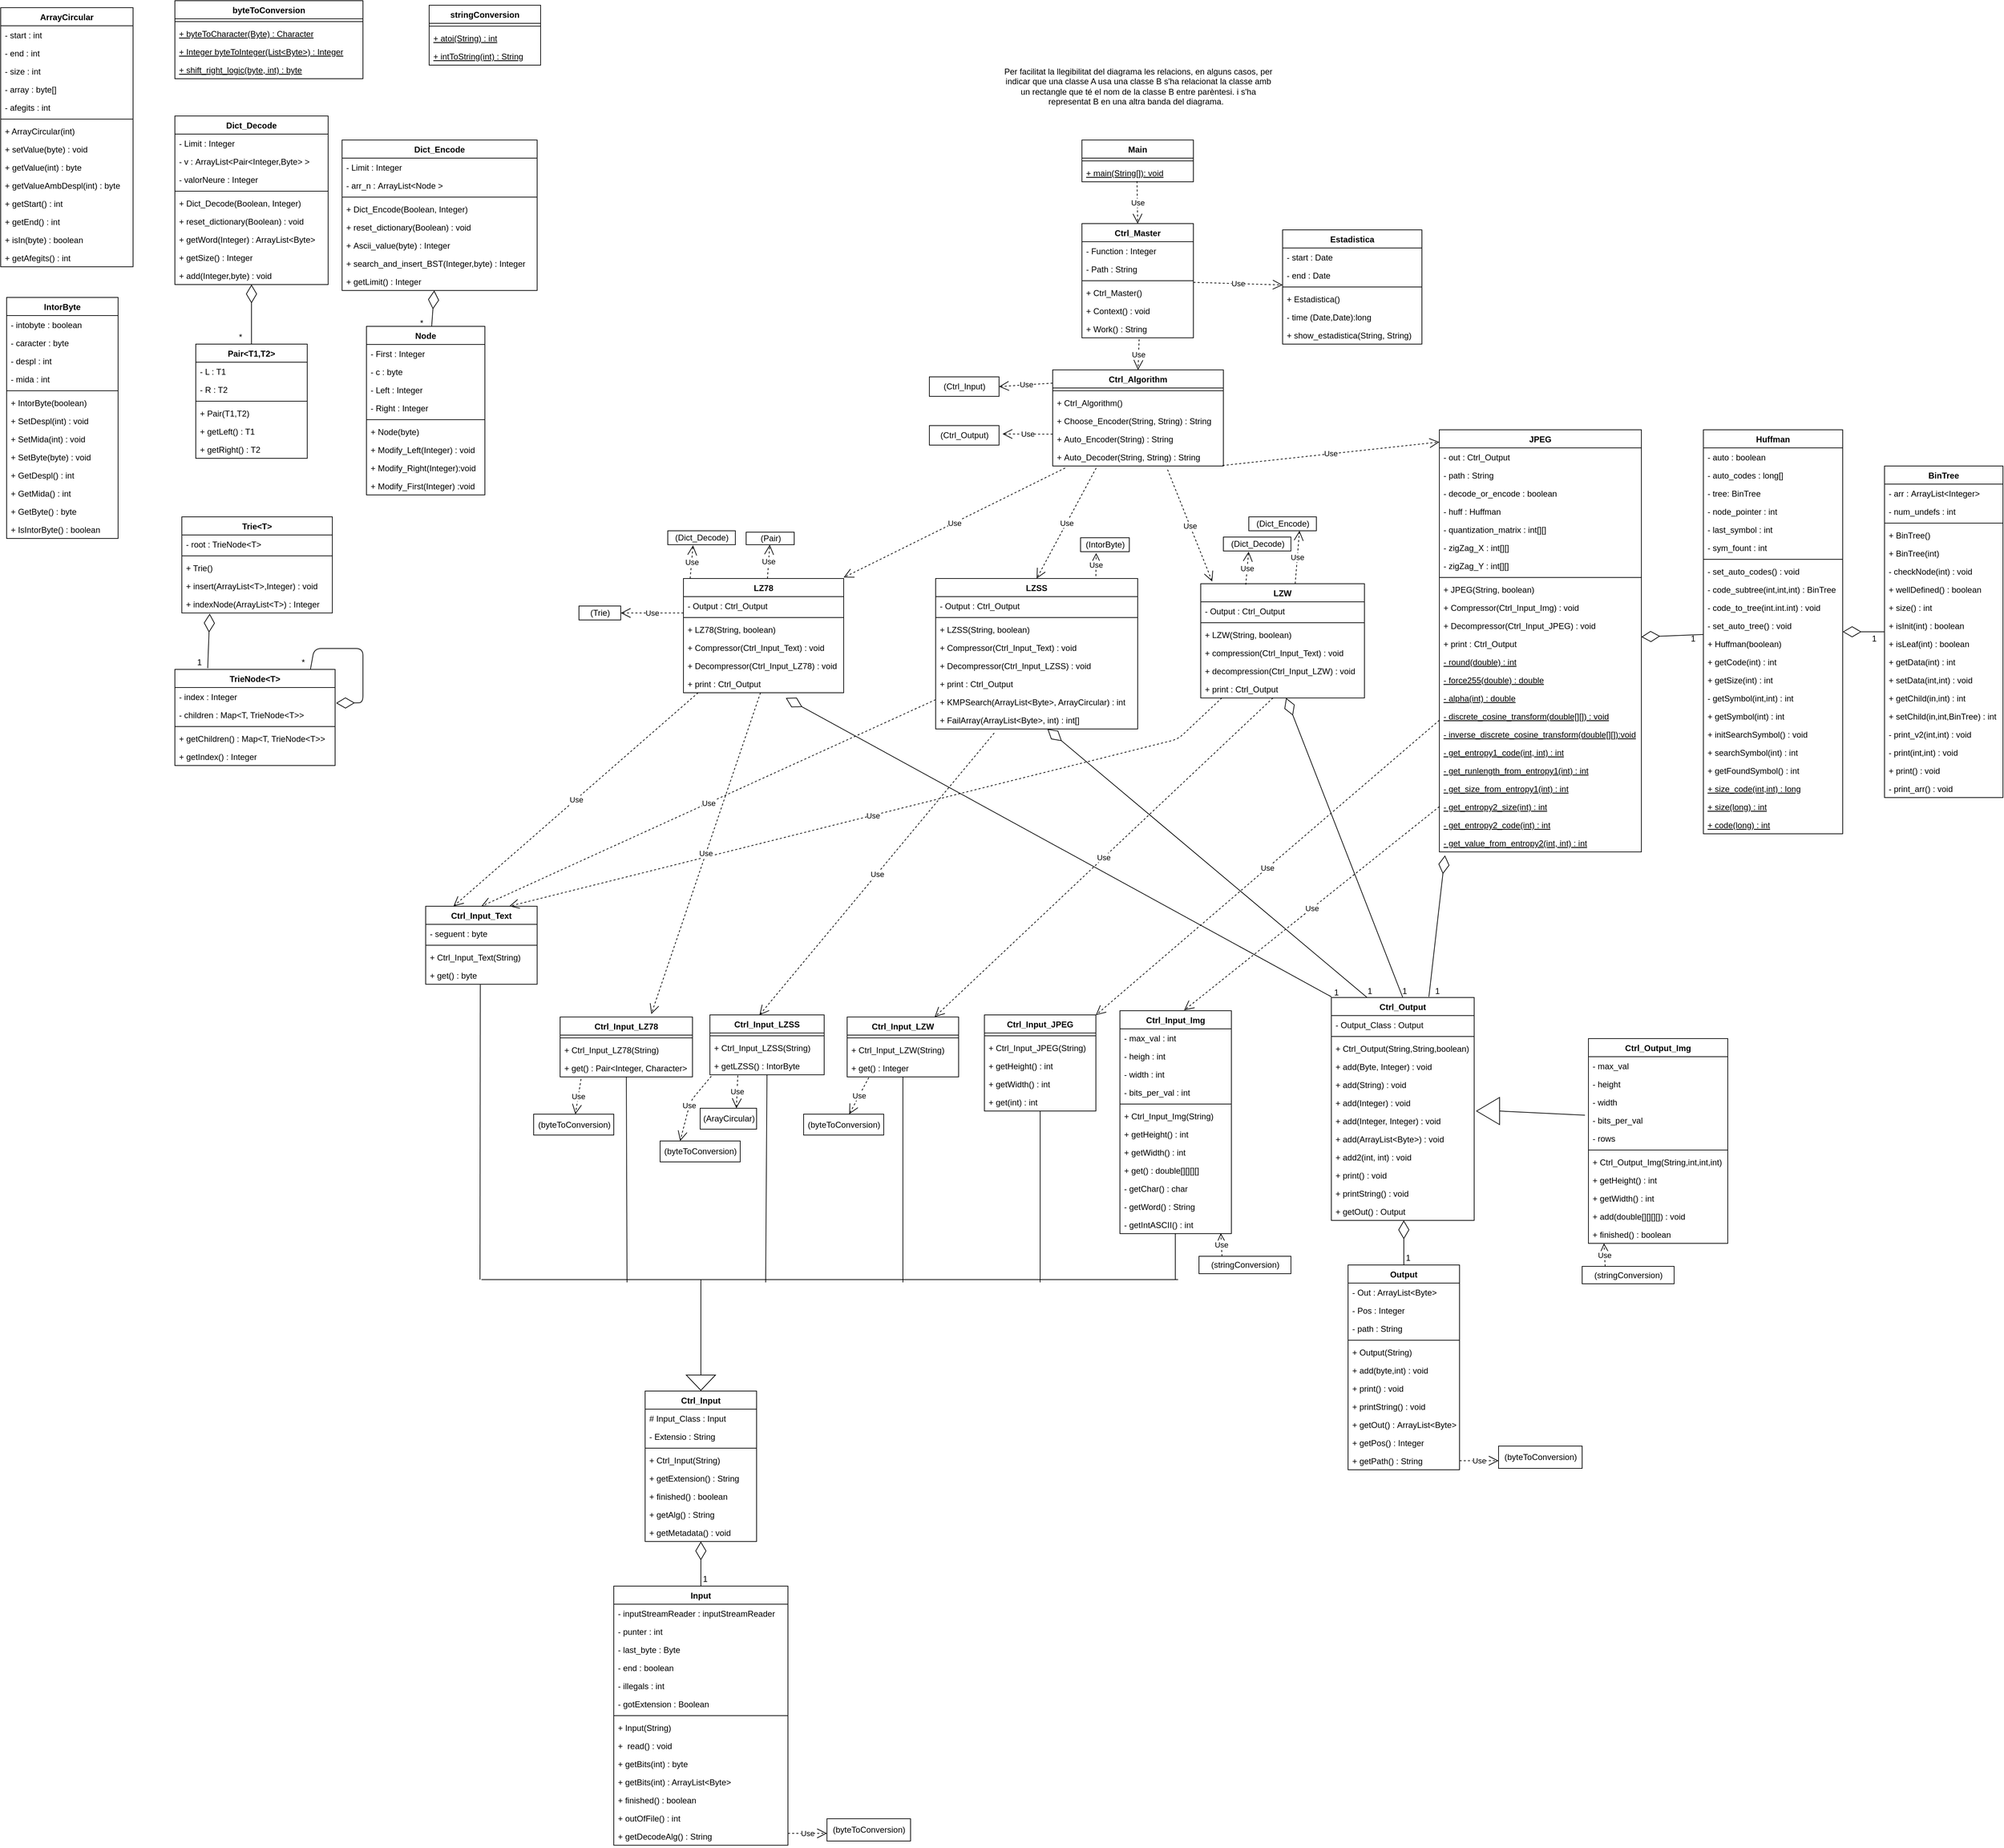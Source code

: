 <mxfile version="12.2.6" type="device" pages="1"><diagram id="_CTIBG0iVY8s3Qk3YSx2" name="Page-1"><mxGraphModel dx="7194" dy="3174" grid="1" gridSize="10" guides="1" tooltips="1" connect="1" arrows="1" fold="1" page="1" pageScale="1" pageWidth="827" pageHeight="1169" math="0" shadow="0"><root><mxCell id="0"/><mxCell id="1" parent="0"/><mxCell id="rpp9M0efZfzzep2AO7Ao-1" value="Ctrl_Master" style="swimlane;fontStyle=1;align=center;verticalAlign=top;childLayout=stackLayout;horizontal=1;startSize=26;horizontalStack=0;resizeParent=1;resizeParentMax=0;resizeLast=0;collapsible=1;marginBottom=0;" parent="1" vertex="1"><mxGeometry x="302" y="-510" width="160" height="164" as="geometry"/></mxCell><mxCell id="rpp9M0efZfzzep2AO7Ao-2" value="- Function : Integer" style="text;strokeColor=none;fillColor=none;align=left;verticalAlign=top;spacingLeft=4;spacingRight=4;overflow=hidden;rotatable=0;points=[[0,0.5],[1,0.5]];portConstraint=eastwest;" parent="rpp9M0efZfzzep2AO7Ao-1" vertex="1"><mxGeometry y="26" width="160" height="26" as="geometry"/></mxCell><mxCell id="rpp9M0efZfzzep2AO7Ao-5" value="- Path : String" style="text;strokeColor=none;fillColor=none;align=left;verticalAlign=top;spacingLeft=4;spacingRight=4;overflow=hidden;rotatable=0;points=[[0,0.5],[1,0.5]];portConstraint=eastwest;" parent="rpp9M0efZfzzep2AO7Ao-1" vertex="1"><mxGeometry y="52" width="160" height="26" as="geometry"/></mxCell><mxCell id="rpp9M0efZfzzep2AO7Ao-3" value="" style="line;strokeWidth=1;fillColor=none;align=left;verticalAlign=middle;spacingTop=-1;spacingLeft=3;spacingRight=3;rotatable=0;labelPosition=right;points=[];portConstraint=eastwest;" parent="rpp9M0efZfzzep2AO7Ao-1" vertex="1"><mxGeometry y="78" width="160" height="8" as="geometry"/></mxCell><mxCell id="rpp9M0efZfzzep2AO7Ao-4" value="+ Ctrl_Master()" style="text;strokeColor=none;fillColor=none;align=left;verticalAlign=top;spacingLeft=4;spacingRight=4;overflow=hidden;rotatable=0;points=[[0,0.5],[1,0.5]];portConstraint=eastwest;" parent="rpp9M0efZfzzep2AO7Ao-1" vertex="1"><mxGeometry y="86" width="160" height="26" as="geometry"/></mxCell><mxCell id="rpp9M0efZfzzep2AO7Ao-7" value="+ Context() : void" style="text;strokeColor=none;fillColor=none;align=left;verticalAlign=top;spacingLeft=4;spacingRight=4;overflow=hidden;rotatable=0;points=[[0,0.5],[1,0.5]];portConstraint=eastwest;" parent="rpp9M0efZfzzep2AO7Ao-1" vertex="1"><mxGeometry y="112" width="160" height="26" as="geometry"/></mxCell><mxCell id="rpp9M0efZfzzep2AO7Ao-8" value="+ Work() : String" style="text;strokeColor=none;fillColor=none;align=left;verticalAlign=top;spacingLeft=4;spacingRight=4;overflow=hidden;rotatable=0;points=[[0,0.5],[1,0.5]];portConstraint=eastwest;" parent="rpp9M0efZfzzep2AO7Ao-1" vertex="1"><mxGeometry y="138" width="160" height="26" as="geometry"/></mxCell><mxCell id="rpp9M0efZfzzep2AO7Ao-9" value="Ctrl_Algorithm" style="swimlane;fontStyle=1;align=center;verticalAlign=top;childLayout=stackLayout;horizontal=1;startSize=26;horizontalStack=0;resizeParent=1;resizeParentMax=0;resizeLast=0;collapsible=1;marginBottom=0;" parent="1" vertex="1"><mxGeometry x="260" y="-300" width="245" height="138" as="geometry"/></mxCell><mxCell id="rpp9M0efZfzzep2AO7Ao-11" value="" style="line;strokeWidth=1;fillColor=none;align=left;verticalAlign=middle;spacingTop=-1;spacingLeft=3;spacingRight=3;rotatable=0;labelPosition=right;points=[];portConstraint=eastwest;" parent="rpp9M0efZfzzep2AO7Ao-9" vertex="1"><mxGeometry y="26" width="245" height="8" as="geometry"/></mxCell><mxCell id="rpp9M0efZfzzep2AO7Ao-10" value="+ Ctrl_Algorithm()" style="text;strokeColor=none;fillColor=none;align=left;verticalAlign=top;spacingLeft=4;spacingRight=4;overflow=hidden;rotatable=0;points=[[0,0.5],[1,0.5]];portConstraint=eastwest;" parent="rpp9M0efZfzzep2AO7Ao-9" vertex="1"><mxGeometry y="34" width="245" height="26" as="geometry"/></mxCell><mxCell id="rpp9M0efZfzzep2AO7Ao-21" value="+ Choose_Encoder(String, String) : String" style="text;strokeColor=none;fillColor=none;align=left;verticalAlign=top;spacingLeft=4;spacingRight=4;overflow=hidden;rotatable=0;points=[[0,0.5],[1,0.5]];portConstraint=eastwest;" parent="rpp9M0efZfzzep2AO7Ao-9" vertex="1"><mxGeometry y="60" width="245" height="26" as="geometry"/></mxCell><mxCell id="rpp9M0efZfzzep2AO7Ao-22" value="+ Auto_Encoder(String) : String" style="text;strokeColor=none;fillColor=none;align=left;verticalAlign=top;spacingLeft=4;spacingRight=4;overflow=hidden;rotatable=0;points=[[0,0.5],[1,0.5]];portConstraint=eastwest;" parent="rpp9M0efZfzzep2AO7Ao-9" vertex="1"><mxGeometry y="86" width="245" height="26" as="geometry"/></mxCell><mxCell id="rpp9M0efZfzzep2AO7Ao-12" value="+ Auto_Decoder(String, String) : String" style="text;strokeColor=none;fillColor=none;align=left;verticalAlign=top;spacingLeft=4;spacingRight=4;overflow=hidden;rotatable=0;points=[[0,0.5],[1,0.5]];portConstraint=eastwest;" parent="rpp9M0efZfzzep2AO7Ao-9" vertex="1"><mxGeometry y="112" width="245" height="26" as="geometry"/></mxCell><mxCell id="rpp9M0efZfzzep2AO7Ao-13" value="Main" style="swimlane;fontStyle=1;align=center;verticalAlign=top;childLayout=stackLayout;horizontal=1;startSize=26;horizontalStack=0;resizeParent=1;resizeParentMax=0;resizeLast=0;collapsible=1;marginBottom=0;" parent="1" vertex="1"><mxGeometry x="302" y="-630" width="160" height="60" as="geometry"/></mxCell><mxCell id="rpp9M0efZfzzep2AO7Ao-15" value="" style="line;strokeWidth=1;fillColor=none;align=left;verticalAlign=middle;spacingTop=-1;spacingLeft=3;spacingRight=3;rotatable=0;labelPosition=right;points=[];portConstraint=eastwest;" parent="rpp9M0efZfzzep2AO7Ao-13" vertex="1"><mxGeometry y="26" width="160" height="8" as="geometry"/></mxCell><mxCell id="rpp9M0efZfzzep2AO7Ao-16" value="+ main(String[]): void" style="text;strokeColor=none;fillColor=none;align=left;verticalAlign=top;spacingLeft=4;spacingRight=4;overflow=hidden;rotatable=0;points=[[0,0.5],[1,0.5]];portConstraint=eastwest;fontStyle=4" parent="rpp9M0efZfzzep2AO7Ao-13" vertex="1"><mxGeometry y="34" width="160" height="26" as="geometry"/></mxCell><mxCell id="rpp9M0efZfzzep2AO7Ao-17" value="Use" style="endArrow=open;endSize=12;dashed=1;html=1;entryX=0.5;entryY=0;entryDx=0;entryDy=0;exitX=0.494;exitY=0.962;exitDx=0;exitDy=0;exitPerimeter=0;" parent="1" source="rpp9M0efZfzzep2AO7Ao-16" target="rpp9M0efZfzzep2AO7Ao-1" edge="1"><mxGeometry width="160" relative="1" as="geometry"><mxPoint x="262" y="-550" as="sourcePoint"/><mxPoint x="422" y="-550" as="targetPoint"/></mxGeometry></mxCell><mxCell id="rpp9M0efZfzzep2AO7Ao-18" value="Use" style="endArrow=open;endSize=12;dashed=1;html=1;entryX=0.5;entryY=0;entryDx=0;entryDy=0;exitX=0.513;exitY=1.077;exitDx=0;exitDy=0;exitPerimeter=0;" parent="1" source="rpp9M0efZfzzep2AO7Ao-8" target="rpp9M0efZfzzep2AO7Ao-9" edge="1"><mxGeometry width="160" relative="1" as="geometry"><mxPoint x="492" y="-310" as="sourcePoint"/><mxPoint x="387" y="-310" as="targetPoint"/></mxGeometry></mxCell><mxCell id="rpp9M0efZfzzep2AO7Ao-49" value="Input" style="swimlane;fontStyle=1;align=center;verticalAlign=top;childLayout=stackLayout;horizontal=1;startSize=26;horizontalStack=0;resizeParent=1;resizeParentMax=0;resizeLast=0;collapsible=1;marginBottom=0;" parent="1" vertex="1"><mxGeometry x="-370" y="1446" width="250" height="372" as="geometry"/></mxCell><mxCell id="rpp9M0efZfzzep2AO7Ao-50" value="- inputStreamReader : inputStreamReader" style="text;strokeColor=none;fillColor=none;align=left;verticalAlign=top;spacingLeft=4;spacingRight=4;overflow=hidden;rotatable=0;points=[[0,0.5],[1,0.5]];portConstraint=eastwest;" parent="rpp9M0efZfzzep2AO7Ao-49" vertex="1"><mxGeometry y="26" width="250" height="26" as="geometry"/></mxCell><mxCell id="rpp9M0efZfzzep2AO7Ao-57" value="- punter : int" style="text;strokeColor=none;fillColor=none;align=left;verticalAlign=top;spacingLeft=4;spacingRight=4;overflow=hidden;rotatable=0;points=[[0,0.5],[1,0.5]];portConstraint=eastwest;" parent="rpp9M0efZfzzep2AO7Ao-49" vertex="1"><mxGeometry y="52" width="250" height="26" as="geometry"/></mxCell><mxCell id="rpp9M0efZfzzep2AO7Ao-58" value="- last_byte : Byte" style="text;strokeColor=none;fillColor=none;align=left;verticalAlign=top;spacingLeft=4;spacingRight=4;overflow=hidden;rotatable=0;points=[[0,0.5],[1,0.5]];portConstraint=eastwest;" parent="rpp9M0efZfzzep2AO7Ao-49" vertex="1"><mxGeometry y="78" width="250" height="26" as="geometry"/></mxCell><mxCell id="rpp9M0efZfzzep2AO7Ao-59" value="- end : boolean" style="text;strokeColor=none;fillColor=none;align=left;verticalAlign=top;spacingLeft=4;spacingRight=4;overflow=hidden;rotatable=0;points=[[0,0.5],[1,0.5]];portConstraint=eastwest;" parent="rpp9M0efZfzzep2AO7Ao-49" vertex="1"><mxGeometry y="104" width="250" height="26" as="geometry"/></mxCell><mxCell id="rpp9M0efZfzzep2AO7Ao-60" value="- illegals : int" style="text;strokeColor=none;fillColor=none;align=left;verticalAlign=top;spacingLeft=4;spacingRight=4;overflow=hidden;rotatable=0;points=[[0,0.5],[1,0.5]];portConstraint=eastwest;" parent="rpp9M0efZfzzep2AO7Ao-49" vertex="1"><mxGeometry y="130" width="250" height="26" as="geometry"/></mxCell><mxCell id="rpp9M0efZfzzep2AO7Ao-61" value="- gotExtension : Boolean" style="text;strokeColor=none;fillColor=none;align=left;verticalAlign=top;spacingLeft=4;spacingRight=4;overflow=hidden;rotatable=0;points=[[0,0.5],[1,0.5]];portConstraint=eastwest;" parent="rpp9M0efZfzzep2AO7Ao-49" vertex="1"><mxGeometry y="156" width="250" height="26" as="geometry"/></mxCell><mxCell id="rpp9M0efZfzzep2AO7Ao-51" value="" style="line;strokeWidth=1;fillColor=none;align=left;verticalAlign=middle;spacingTop=-1;spacingLeft=3;spacingRight=3;rotatable=0;labelPosition=right;points=[];portConstraint=eastwest;" parent="rpp9M0efZfzzep2AO7Ao-49" vertex="1"><mxGeometry y="182" width="250" height="8" as="geometry"/></mxCell><mxCell id="rpp9M0efZfzzep2AO7Ao-52" value="+ Input(String)" style="text;strokeColor=none;fillColor=none;align=left;verticalAlign=top;spacingLeft=4;spacingRight=4;overflow=hidden;rotatable=0;points=[[0,0.5],[1,0.5]];portConstraint=eastwest;" parent="rpp9M0efZfzzep2AO7Ao-49" vertex="1"><mxGeometry y="190" width="250" height="26" as="geometry"/></mxCell><mxCell id="rpp9M0efZfzzep2AO7Ao-53" value="+  read() : void" style="text;strokeColor=none;fillColor=none;align=left;verticalAlign=top;spacingLeft=4;spacingRight=4;overflow=hidden;rotatable=0;points=[[0,0.5],[1,0.5]];portConstraint=eastwest;" parent="rpp9M0efZfzzep2AO7Ao-49" vertex="1"><mxGeometry y="216" width="250" height="26" as="geometry"/></mxCell><mxCell id="rpp9M0efZfzzep2AO7Ao-54" value="+ getBits(int) : byte" style="text;strokeColor=none;fillColor=none;align=left;verticalAlign=top;spacingLeft=4;spacingRight=4;overflow=hidden;rotatable=0;points=[[0,0.5],[1,0.5]];portConstraint=eastwest;" parent="rpp9M0efZfzzep2AO7Ao-49" vertex="1"><mxGeometry y="242" width="250" height="26" as="geometry"/></mxCell><mxCell id="rpp9M0efZfzzep2AO7Ao-55" value="+ getBits(int) : ArrayList&lt;Byte&gt;" style="text;strokeColor=none;fillColor=none;align=left;verticalAlign=top;spacingLeft=4;spacingRight=4;overflow=hidden;rotatable=0;points=[[0,0.5],[1,0.5]];portConstraint=eastwest;" parent="rpp9M0efZfzzep2AO7Ao-49" vertex="1"><mxGeometry y="268" width="250" height="26" as="geometry"/></mxCell><mxCell id="rpp9M0efZfzzep2AO7Ao-56" value="+ finished() : boolean" style="text;strokeColor=none;fillColor=none;align=left;verticalAlign=top;spacingLeft=4;spacingRight=4;overflow=hidden;rotatable=0;points=[[0,0.5],[1,0.5]];portConstraint=eastwest;" parent="rpp9M0efZfzzep2AO7Ao-49" vertex="1"><mxGeometry y="294" width="250" height="26" as="geometry"/></mxCell><mxCell id="rpp9M0efZfzzep2AO7Ao-63" value="+ outOfFile() : int" style="text;strokeColor=none;fillColor=none;align=left;verticalAlign=top;spacingLeft=4;spacingRight=4;overflow=hidden;rotatable=0;points=[[0,0.5],[1,0.5]];portConstraint=eastwest;" parent="rpp9M0efZfzzep2AO7Ao-49" vertex="1"><mxGeometry y="320" width="250" height="26" as="geometry"/></mxCell><mxCell id="rpp9M0efZfzzep2AO7Ao-64" value="+ getDecodeAlg() : String" style="text;strokeColor=none;fillColor=none;align=left;verticalAlign=top;spacingLeft=4;spacingRight=4;overflow=hidden;rotatable=0;points=[[0,0.5],[1,0.5]];portConstraint=eastwest;" parent="rpp9M0efZfzzep2AO7Ao-49" vertex="1"><mxGeometry y="346" width="250" height="26" as="geometry"/></mxCell><mxCell id="rpp9M0efZfzzep2AO7Ao-69" value="Ctrl_Input" style="swimlane;fontStyle=1;align=center;verticalAlign=top;childLayout=stackLayout;horizontal=1;startSize=26;horizontalStack=0;resizeParent=1;resizeParentMax=0;resizeLast=0;collapsible=1;marginBottom=0;" parent="1" vertex="1"><mxGeometry x="-325" y="1166" width="160" height="216" as="geometry"/></mxCell><mxCell id="rpp9M0efZfzzep2AO7Ao-70" value="# Input_Class : Input" style="text;strokeColor=none;fillColor=none;align=left;verticalAlign=top;spacingLeft=4;spacingRight=4;overflow=hidden;rotatable=0;points=[[0,0.5],[1,0.5]];portConstraint=eastwest;" parent="rpp9M0efZfzzep2AO7Ao-69" vertex="1"><mxGeometry y="26" width="160" height="26" as="geometry"/></mxCell><mxCell id="R3xkSAuVoabQ_a2ZOmvJ-1" value="- Extensio : String" style="text;strokeColor=none;fillColor=none;align=left;verticalAlign=top;spacingLeft=4;spacingRight=4;overflow=hidden;rotatable=0;points=[[0,0.5],[1,0.5]];portConstraint=eastwest;" vertex="1" parent="rpp9M0efZfzzep2AO7Ao-69"><mxGeometry y="52" width="160" height="26" as="geometry"/></mxCell><mxCell id="rpp9M0efZfzzep2AO7Ao-71" value="" style="line;strokeWidth=1;fillColor=none;align=left;verticalAlign=middle;spacingTop=-1;spacingLeft=3;spacingRight=3;rotatable=0;labelPosition=right;points=[];portConstraint=eastwest;" parent="rpp9M0efZfzzep2AO7Ao-69" vertex="1"><mxGeometry y="78" width="160" height="8" as="geometry"/></mxCell><mxCell id="rpp9M0efZfzzep2AO7Ao-72" value="+ Ctrl_Input(String)" style="text;strokeColor=none;fillColor=none;align=left;verticalAlign=top;spacingLeft=4;spacingRight=4;overflow=hidden;rotatable=0;points=[[0,0.5],[1,0.5]];portConstraint=eastwest;" parent="rpp9M0efZfzzep2AO7Ao-69" vertex="1"><mxGeometry y="86" width="160" height="26" as="geometry"/></mxCell><mxCell id="R3xkSAuVoabQ_a2ZOmvJ-2" value="+ getExtension() : String" style="text;strokeColor=none;fillColor=none;align=left;verticalAlign=top;spacingLeft=4;spacingRight=4;overflow=hidden;rotatable=0;points=[[0,0.5],[1,0.5]];portConstraint=eastwest;" vertex="1" parent="rpp9M0efZfzzep2AO7Ao-69"><mxGeometry y="112" width="160" height="26" as="geometry"/></mxCell><mxCell id="R3xkSAuVoabQ_a2ZOmvJ-3" value="+ finished() : boolean" style="text;strokeColor=none;fillColor=none;align=left;verticalAlign=top;spacingLeft=4;spacingRight=4;overflow=hidden;rotatable=0;points=[[0,0.5],[1,0.5]];portConstraint=eastwest;" vertex="1" parent="rpp9M0efZfzzep2AO7Ao-69"><mxGeometry y="138" width="160" height="26" as="geometry"/></mxCell><mxCell id="R3xkSAuVoabQ_a2ZOmvJ-4" value="+ getAlg() : String" style="text;strokeColor=none;fillColor=none;align=left;verticalAlign=top;spacingLeft=4;spacingRight=4;overflow=hidden;rotatable=0;points=[[0,0.5],[1,0.5]];portConstraint=eastwest;" vertex="1" parent="rpp9M0efZfzzep2AO7Ao-69"><mxGeometry y="164" width="160" height="26" as="geometry"/></mxCell><mxCell id="R3xkSAuVoabQ_a2ZOmvJ-5" value="+ getMetadata() : void" style="text;strokeColor=none;fillColor=none;align=left;verticalAlign=top;spacingLeft=4;spacingRight=4;overflow=hidden;rotatable=0;points=[[0,0.5],[1,0.5]];portConstraint=eastwest;" vertex="1" parent="rpp9M0efZfzzep2AO7Ao-69"><mxGeometry y="190" width="160" height="26" as="geometry"/></mxCell><mxCell id="R3xkSAuVoabQ_a2ZOmvJ-10" value="" style="endArrow=diamondThin;endFill=0;endSize=24;html=1;exitX=0.5;exitY=0;exitDx=0;exitDy=0;" edge="1" parent="1" source="rpp9M0efZfzzep2AO7Ao-49" target="rpp9M0efZfzzep2AO7Ao-69"><mxGeometry width="160" relative="1" as="geometry"><mxPoint x="-260" y="1426" as="sourcePoint"/><mxPoint x="-750" y="1036" as="targetPoint"/></mxGeometry></mxCell><mxCell id="R3xkSAuVoabQ_a2ZOmvJ-11" value="" style="triangle;whiteSpace=wrap;html=1;rotation=90;" vertex="1" parent="1"><mxGeometry x="-256" y="1133" width="22" height="42" as="geometry"/></mxCell><mxCell id="R3xkSAuVoabQ_a2ZOmvJ-12" value="" style="endArrow=none;html=1;" edge="1" parent="1"><mxGeometry width="50" height="50" relative="1" as="geometry"><mxPoint x="-560" y="1006" as="sourcePoint"/><mxPoint x="440" y="1006" as="targetPoint"/></mxGeometry></mxCell><mxCell id="R3xkSAuVoabQ_a2ZOmvJ-13" value="" style="endArrow=none;html=1;exitX=0;exitY=0.5;exitDx=0;exitDy=0;" edge="1" parent="1" source="R3xkSAuVoabQ_a2ZOmvJ-11"><mxGeometry width="50" height="50" relative="1" as="geometry"><mxPoint x="-310" y="1056" as="sourcePoint"/><mxPoint x="-245" y="1006" as="targetPoint"/></mxGeometry></mxCell><mxCell id="R3xkSAuVoabQ_a2ZOmvJ-14" value="Ctrl_Input_Text" style="swimlane;fontStyle=1;align=center;verticalAlign=top;childLayout=stackLayout;horizontal=1;startSize=26;horizontalStack=0;resizeParent=1;resizeParentMax=0;resizeLast=0;collapsible=1;marginBottom=0;" vertex="1" parent="1"><mxGeometry x="-640" y="470" width="160" height="112" as="geometry"/></mxCell><mxCell id="R3xkSAuVoabQ_a2ZOmvJ-15" value="- seguent : byte" style="text;strokeColor=none;fillColor=none;align=left;verticalAlign=top;spacingLeft=4;spacingRight=4;overflow=hidden;rotatable=0;points=[[0,0.5],[1,0.5]];portConstraint=eastwest;" vertex="1" parent="R3xkSAuVoabQ_a2ZOmvJ-14"><mxGeometry y="26" width="160" height="26" as="geometry"/></mxCell><mxCell id="R3xkSAuVoabQ_a2ZOmvJ-16" value="" style="line;strokeWidth=1;fillColor=none;align=left;verticalAlign=middle;spacingTop=-1;spacingLeft=3;spacingRight=3;rotatable=0;labelPosition=right;points=[];portConstraint=eastwest;" vertex="1" parent="R3xkSAuVoabQ_a2ZOmvJ-14"><mxGeometry y="52" width="160" height="8" as="geometry"/></mxCell><mxCell id="R3xkSAuVoabQ_a2ZOmvJ-17" value="+ Ctrl_Input_Text(String)" style="text;strokeColor=none;fillColor=none;align=left;verticalAlign=top;spacingLeft=4;spacingRight=4;overflow=hidden;rotatable=0;points=[[0,0.5],[1,0.5]];portConstraint=eastwest;" vertex="1" parent="R3xkSAuVoabQ_a2ZOmvJ-14"><mxGeometry y="60" width="160" height="26" as="geometry"/></mxCell><mxCell id="R3xkSAuVoabQ_a2ZOmvJ-20" value="+ get() : byte" style="text;strokeColor=none;fillColor=none;align=left;verticalAlign=top;spacingLeft=4;spacingRight=4;overflow=hidden;rotatable=0;points=[[0,0.5],[1,0.5]];portConstraint=eastwest;" vertex="1" parent="R3xkSAuVoabQ_a2ZOmvJ-14"><mxGeometry y="86" width="160" height="26" as="geometry"/></mxCell><mxCell id="R3xkSAuVoabQ_a2ZOmvJ-18" value="" style="endArrow=none;html=1;entryX=0.49;entryY=1.026;entryDx=0;entryDy=0;entryPerimeter=0;" edge="1" parent="1" target="R3xkSAuVoabQ_a2ZOmvJ-20"><mxGeometry width="50" height="50" relative="1" as="geometry"><mxPoint x="-562" y="1006" as="sourcePoint"/><mxPoint x="-440" y="936" as="targetPoint"/></mxGeometry></mxCell><mxCell id="R3xkSAuVoabQ_a2ZOmvJ-19" value="1" style="text;html=1;resizable=0;points=[];autosize=1;align=left;verticalAlign=top;spacingTop=-4;" vertex="1" parent="1"><mxGeometry x="-244" y="1426" width="20" height="20" as="geometry"/></mxCell><mxCell id="R3xkSAuVoabQ_a2ZOmvJ-23" value="" style="endArrow=none;html=1;" edge="1" parent="1"><mxGeometry width="50" height="50" relative="1" as="geometry"><mxPoint x="436" y="1006" as="sourcePoint"/><mxPoint x="436" y="940" as="targetPoint"/></mxGeometry></mxCell><mxCell id="R3xkSAuVoabQ_a2ZOmvJ-24" value="Ctrl_Input_Img" style="swimlane;fontStyle=1;align=center;verticalAlign=top;childLayout=stackLayout;horizontal=1;startSize=26;horizontalStack=0;resizeParent=1;resizeParentMax=0;resizeLast=0;collapsible=1;marginBottom=0;" vertex="1" parent="1"><mxGeometry x="356.5" y="620" width="160" height="320" as="geometry"/></mxCell><mxCell id="R3xkSAuVoabQ_a2ZOmvJ-25" value="- max_val : int" style="text;strokeColor=none;fillColor=none;align=left;verticalAlign=top;spacingLeft=4;spacingRight=4;overflow=hidden;rotatable=0;points=[[0,0.5],[1,0.5]];portConstraint=eastwest;" vertex="1" parent="R3xkSAuVoabQ_a2ZOmvJ-24"><mxGeometry y="26" width="160" height="26" as="geometry"/></mxCell><mxCell id="R3xkSAuVoabQ_a2ZOmvJ-28" value="- heigh : int" style="text;strokeColor=none;fillColor=none;align=left;verticalAlign=top;spacingLeft=4;spacingRight=4;overflow=hidden;rotatable=0;points=[[0,0.5],[1,0.5]];portConstraint=eastwest;" vertex="1" parent="R3xkSAuVoabQ_a2ZOmvJ-24"><mxGeometry y="52" width="160" height="26" as="geometry"/></mxCell><mxCell id="R3xkSAuVoabQ_a2ZOmvJ-29" value="- width : int" style="text;strokeColor=none;fillColor=none;align=left;verticalAlign=top;spacingLeft=4;spacingRight=4;overflow=hidden;rotatable=0;points=[[0,0.5],[1,0.5]];portConstraint=eastwest;" vertex="1" parent="R3xkSAuVoabQ_a2ZOmvJ-24"><mxGeometry y="78" width="160" height="26" as="geometry"/></mxCell><mxCell id="R3xkSAuVoabQ_a2ZOmvJ-30" value="- bits_per_val : int" style="text;strokeColor=none;fillColor=none;align=left;verticalAlign=top;spacingLeft=4;spacingRight=4;overflow=hidden;rotatable=0;points=[[0,0.5],[1,0.5]];portConstraint=eastwest;" vertex="1" parent="R3xkSAuVoabQ_a2ZOmvJ-24"><mxGeometry y="104" width="160" height="26" as="geometry"/></mxCell><mxCell id="R3xkSAuVoabQ_a2ZOmvJ-26" value="" style="line;strokeWidth=1;fillColor=none;align=left;verticalAlign=middle;spacingTop=-1;spacingLeft=3;spacingRight=3;rotatable=0;labelPosition=right;points=[];portConstraint=eastwest;" vertex="1" parent="R3xkSAuVoabQ_a2ZOmvJ-24"><mxGeometry y="130" width="160" height="8" as="geometry"/></mxCell><mxCell id="R3xkSAuVoabQ_a2ZOmvJ-27" value="+ Ctrl_Input_Img(String)" style="text;strokeColor=none;fillColor=none;align=left;verticalAlign=top;spacingLeft=4;spacingRight=4;overflow=hidden;rotatable=0;points=[[0,0.5],[1,0.5]];portConstraint=eastwest;" vertex="1" parent="R3xkSAuVoabQ_a2ZOmvJ-24"><mxGeometry y="138" width="160" height="26" as="geometry"/></mxCell><mxCell id="R3xkSAuVoabQ_a2ZOmvJ-33" value="+ getHeight() : int" style="text;strokeColor=none;fillColor=none;align=left;verticalAlign=top;spacingLeft=4;spacingRight=4;overflow=hidden;rotatable=0;points=[[0,0.5],[1,0.5]];portConstraint=eastwest;" vertex="1" parent="R3xkSAuVoabQ_a2ZOmvJ-24"><mxGeometry y="164" width="160" height="26" as="geometry"/></mxCell><mxCell id="R3xkSAuVoabQ_a2ZOmvJ-34" value="+ getWidth() : int" style="text;strokeColor=none;fillColor=none;align=left;verticalAlign=top;spacingLeft=4;spacingRight=4;overflow=hidden;rotatable=0;points=[[0,0.5],[1,0.5]];portConstraint=eastwest;" vertex="1" parent="R3xkSAuVoabQ_a2ZOmvJ-24"><mxGeometry y="190" width="160" height="26" as="geometry"/></mxCell><mxCell id="R3xkSAuVoabQ_a2ZOmvJ-35" value="+ get() : double[][][][]" style="text;strokeColor=none;fillColor=none;align=left;verticalAlign=top;spacingLeft=4;spacingRight=4;overflow=hidden;rotatable=0;points=[[0,0.5],[1,0.5]];portConstraint=eastwest;" vertex="1" parent="R3xkSAuVoabQ_a2ZOmvJ-24"><mxGeometry y="216" width="160" height="26" as="geometry"/></mxCell><mxCell id="R3xkSAuVoabQ_a2ZOmvJ-36" value="- getChar() : char" style="text;strokeColor=none;fillColor=none;align=left;verticalAlign=top;spacingLeft=4;spacingRight=4;overflow=hidden;rotatable=0;points=[[0,0.5],[1,0.5]];portConstraint=eastwest;" vertex="1" parent="R3xkSAuVoabQ_a2ZOmvJ-24"><mxGeometry y="242" width="160" height="26" as="geometry"/></mxCell><mxCell id="R3xkSAuVoabQ_a2ZOmvJ-37" value="- getWord() : String" style="text;strokeColor=none;fillColor=none;align=left;verticalAlign=top;spacingLeft=4;spacingRight=4;overflow=hidden;rotatable=0;points=[[0,0.5],[1,0.5]];portConstraint=eastwest;" vertex="1" parent="R3xkSAuVoabQ_a2ZOmvJ-24"><mxGeometry y="268" width="160" height="26" as="geometry"/></mxCell><mxCell id="R3xkSAuVoabQ_a2ZOmvJ-38" value="- getIntASCII() : int" style="text;strokeColor=none;fillColor=none;align=left;verticalAlign=top;spacingLeft=4;spacingRight=4;overflow=hidden;rotatable=0;points=[[0,0.5],[1,0.5]];portConstraint=eastwest;" vertex="1" parent="R3xkSAuVoabQ_a2ZOmvJ-24"><mxGeometry y="294" width="160" height="26" as="geometry"/></mxCell><mxCell id="R3xkSAuVoabQ_a2ZOmvJ-52" value="Ctrl_Input_LZ78" style="swimlane;fontStyle=1;align=center;verticalAlign=top;childLayout=stackLayout;horizontal=1;startSize=26;horizontalStack=0;resizeParent=1;resizeParentMax=0;resizeLast=0;collapsible=1;marginBottom=0;" vertex="1" parent="1"><mxGeometry x="-447" y="629" width="190" height="86" as="geometry"/></mxCell><mxCell id="R3xkSAuVoabQ_a2ZOmvJ-54" value="" style="line;strokeWidth=1;fillColor=none;align=left;verticalAlign=middle;spacingTop=-1;spacingLeft=3;spacingRight=3;rotatable=0;labelPosition=right;points=[];portConstraint=eastwest;" vertex="1" parent="R3xkSAuVoabQ_a2ZOmvJ-52"><mxGeometry y="26" width="190" height="8" as="geometry"/></mxCell><mxCell id="R3xkSAuVoabQ_a2ZOmvJ-55" value="+ Ctrl_Input_LZ78(String)" style="text;strokeColor=none;fillColor=none;align=left;verticalAlign=top;spacingLeft=4;spacingRight=4;overflow=hidden;rotatable=0;points=[[0,0.5],[1,0.5]];portConstraint=eastwest;" vertex="1" parent="R3xkSAuVoabQ_a2ZOmvJ-52"><mxGeometry y="34" width="190" height="26" as="geometry"/></mxCell><mxCell id="R3xkSAuVoabQ_a2ZOmvJ-75" value="+ get() : Pair&lt;Integer, Character&gt;" style="text;strokeColor=none;fillColor=none;align=left;verticalAlign=top;spacingLeft=4;spacingRight=4;overflow=hidden;rotatable=0;points=[[0,0.5],[1,0.5]];portConstraint=eastwest;" vertex="1" parent="R3xkSAuVoabQ_a2ZOmvJ-52"><mxGeometry y="60" width="190" height="26" as="geometry"/></mxCell><mxCell id="R3xkSAuVoabQ_a2ZOmvJ-56" value="LZ78" style="swimlane;fontStyle=1;align=center;verticalAlign=top;childLayout=stackLayout;horizontal=1;startSize=26;horizontalStack=0;resizeParent=1;resizeParentMax=0;resizeLast=0;collapsible=1;marginBottom=0;" vertex="1" parent="1"><mxGeometry x="-270" y="-0.5" width="230" height="164" as="geometry"/></mxCell><mxCell id="R3xkSAuVoabQ_a2ZOmvJ-57" value="- Output : Ctrl_Output" style="text;strokeColor=none;fillColor=none;align=left;verticalAlign=top;spacingLeft=4;spacingRight=4;overflow=hidden;rotatable=0;points=[[0,0.5],[1,0.5]];portConstraint=eastwest;" vertex="1" parent="R3xkSAuVoabQ_a2ZOmvJ-56"><mxGeometry y="26" width="230" height="26" as="geometry"/></mxCell><mxCell id="R3xkSAuVoabQ_a2ZOmvJ-58" value="" style="line;strokeWidth=1;fillColor=none;align=left;verticalAlign=middle;spacingTop=-1;spacingLeft=3;spacingRight=3;rotatable=0;labelPosition=right;points=[];portConstraint=eastwest;" vertex="1" parent="R3xkSAuVoabQ_a2ZOmvJ-56"><mxGeometry y="52" width="230" height="8" as="geometry"/></mxCell><mxCell id="R3xkSAuVoabQ_a2ZOmvJ-59" value="+ LZ78(String, boolean)" style="text;strokeColor=none;fillColor=none;align=left;verticalAlign=top;spacingLeft=4;spacingRight=4;overflow=hidden;rotatable=0;points=[[0,0.5],[1,0.5]];portConstraint=eastwest;" vertex="1" parent="R3xkSAuVoabQ_a2ZOmvJ-56"><mxGeometry y="60" width="230" height="26" as="geometry"/></mxCell><mxCell id="R3xkSAuVoabQ_a2ZOmvJ-100" value="+ Compressor(Ctrl_Input_Text) : void" style="text;strokeColor=none;fillColor=none;align=left;verticalAlign=top;spacingLeft=4;spacingRight=4;overflow=hidden;rotatable=0;points=[[0,0.5],[1,0.5]];portConstraint=eastwest;" vertex="1" parent="R3xkSAuVoabQ_a2ZOmvJ-56"><mxGeometry y="86" width="230" height="26" as="geometry"/></mxCell><mxCell id="R3xkSAuVoabQ_a2ZOmvJ-101" value="+ Decompressor(Ctrl_Input_LZ78) : void" style="text;strokeColor=none;fillColor=none;align=left;verticalAlign=top;spacingLeft=4;spacingRight=4;overflow=hidden;rotatable=0;points=[[0,0.5],[1,0.5]];portConstraint=eastwest;" vertex="1" parent="R3xkSAuVoabQ_a2ZOmvJ-56"><mxGeometry y="112" width="230" height="26" as="geometry"/></mxCell><mxCell id="R3xkSAuVoabQ_a2ZOmvJ-102" value="+ print : Ctrl_Output" style="text;strokeColor=none;fillColor=none;align=left;verticalAlign=top;spacingLeft=4;spacingRight=4;overflow=hidden;rotatable=0;points=[[0,0.5],[1,0.5]];portConstraint=eastwest;" vertex="1" parent="R3xkSAuVoabQ_a2ZOmvJ-56"><mxGeometry y="138" width="230" height="26" as="geometry"/></mxCell><mxCell id="R3xkSAuVoabQ_a2ZOmvJ-76" value="Ctrl_Input_LZSS" style="swimlane;fontStyle=1;align=center;verticalAlign=top;childLayout=stackLayout;horizontal=1;startSize=26;horizontalStack=0;resizeParent=1;resizeParentMax=0;resizeLast=0;collapsible=1;marginBottom=0;" vertex="1" parent="1"><mxGeometry x="-232" y="626" width="164" height="86" as="geometry"/></mxCell><mxCell id="R3xkSAuVoabQ_a2ZOmvJ-77" value="" style="line;strokeWidth=1;fillColor=none;align=left;verticalAlign=middle;spacingTop=-1;spacingLeft=3;spacingRight=3;rotatable=0;labelPosition=right;points=[];portConstraint=eastwest;" vertex="1" parent="R3xkSAuVoabQ_a2ZOmvJ-76"><mxGeometry y="26" width="164" height="8" as="geometry"/></mxCell><mxCell id="R3xkSAuVoabQ_a2ZOmvJ-78" value="+ Ctrl_Input_LZSS(String)" style="text;strokeColor=none;fillColor=none;align=left;verticalAlign=top;spacingLeft=4;spacingRight=4;overflow=hidden;rotatable=0;points=[[0,0.5],[1,0.5]];portConstraint=eastwest;" vertex="1" parent="R3xkSAuVoabQ_a2ZOmvJ-76"><mxGeometry y="34" width="164" height="26" as="geometry"/></mxCell><mxCell id="R3xkSAuVoabQ_a2ZOmvJ-79" value="+ getLZSS() : IntorByte" style="text;strokeColor=none;fillColor=none;align=left;verticalAlign=top;spacingLeft=4;spacingRight=4;overflow=hidden;rotatable=0;points=[[0,0.5],[1,0.5]];portConstraint=eastwest;" vertex="1" parent="R3xkSAuVoabQ_a2ZOmvJ-76"><mxGeometry y="60" width="164" height="26" as="geometry"/></mxCell><mxCell id="R3xkSAuVoabQ_a2ZOmvJ-80" value="Ctrl_Input_LZW" style="swimlane;fontStyle=1;align=center;verticalAlign=top;childLayout=stackLayout;horizontal=1;startSize=26;horizontalStack=0;resizeParent=1;resizeParentMax=0;resizeLast=0;collapsible=1;marginBottom=0;" vertex="1" parent="1"><mxGeometry x="-35" y="629" width="160" height="86" as="geometry"/></mxCell><mxCell id="R3xkSAuVoabQ_a2ZOmvJ-81" value="" style="line;strokeWidth=1;fillColor=none;align=left;verticalAlign=middle;spacingTop=-1;spacingLeft=3;spacingRight=3;rotatable=0;labelPosition=right;points=[];portConstraint=eastwest;" vertex="1" parent="R3xkSAuVoabQ_a2ZOmvJ-80"><mxGeometry y="26" width="160" height="8" as="geometry"/></mxCell><mxCell id="R3xkSAuVoabQ_a2ZOmvJ-82" value="+ Ctrl_Input_LZW(String)" style="text;strokeColor=none;fillColor=none;align=left;verticalAlign=top;spacingLeft=4;spacingRight=4;overflow=hidden;rotatable=0;points=[[0,0.5],[1,0.5]];portConstraint=eastwest;" vertex="1" parent="R3xkSAuVoabQ_a2ZOmvJ-80"><mxGeometry y="34" width="160" height="26" as="geometry"/></mxCell><mxCell id="R3xkSAuVoabQ_a2ZOmvJ-83" value="+ get() : Integer" style="text;strokeColor=none;fillColor=none;align=left;verticalAlign=top;spacingLeft=4;spacingRight=4;overflow=hidden;rotatable=0;points=[[0,0.5],[1,0.5]];portConstraint=eastwest;" vertex="1" parent="R3xkSAuVoabQ_a2ZOmvJ-80"><mxGeometry y="60" width="160" height="26" as="geometry"/></mxCell><mxCell id="R3xkSAuVoabQ_a2ZOmvJ-84" value="Ctrl_Input_JPEG" style="swimlane;fontStyle=1;align=center;verticalAlign=top;childLayout=stackLayout;horizontal=1;startSize=26;horizontalStack=0;resizeParent=1;resizeParentMax=0;resizeLast=0;collapsible=1;marginBottom=0;" vertex="1" parent="1"><mxGeometry x="162" y="626" width="160" height="138" as="geometry"/></mxCell><mxCell id="R3xkSAuVoabQ_a2ZOmvJ-86" value="" style="line;strokeWidth=1;fillColor=none;align=left;verticalAlign=middle;spacingTop=-1;spacingLeft=3;spacingRight=3;rotatable=0;labelPosition=right;points=[];portConstraint=eastwest;" vertex="1" parent="R3xkSAuVoabQ_a2ZOmvJ-84"><mxGeometry y="26" width="160" height="8" as="geometry"/></mxCell><mxCell id="R3xkSAuVoabQ_a2ZOmvJ-87" value="+ Ctrl_Input_JPEG(String)" style="text;strokeColor=none;fillColor=none;align=left;verticalAlign=top;spacingLeft=4;spacingRight=4;overflow=hidden;rotatable=0;points=[[0,0.5],[1,0.5]];portConstraint=eastwest;" vertex="1" parent="R3xkSAuVoabQ_a2ZOmvJ-84"><mxGeometry y="34" width="160" height="26" as="geometry"/></mxCell><mxCell id="R3xkSAuVoabQ_a2ZOmvJ-92" value="+ getHeight() : int" style="text;strokeColor=none;fillColor=none;align=left;verticalAlign=top;spacingLeft=4;spacingRight=4;overflow=hidden;rotatable=0;points=[[0,0.5],[1,0.5]];portConstraint=eastwest;" vertex="1" parent="R3xkSAuVoabQ_a2ZOmvJ-84"><mxGeometry y="60" width="160" height="26" as="geometry"/></mxCell><mxCell id="R3xkSAuVoabQ_a2ZOmvJ-93" value="+ getWidth() : int" style="text;strokeColor=none;fillColor=none;align=left;verticalAlign=top;spacingLeft=4;spacingRight=4;overflow=hidden;rotatable=0;points=[[0,0.5],[1,0.5]];portConstraint=eastwest;" vertex="1" parent="R3xkSAuVoabQ_a2ZOmvJ-84"><mxGeometry y="86" width="160" height="26" as="geometry"/></mxCell><mxCell id="R3xkSAuVoabQ_a2ZOmvJ-94" value="+ get(int) : int" style="text;strokeColor=none;fillColor=none;align=left;verticalAlign=top;spacingLeft=4;spacingRight=4;overflow=hidden;rotatable=0;points=[[0,0.5],[1,0.5]];portConstraint=eastwest;" vertex="1" parent="R3xkSAuVoabQ_a2ZOmvJ-84"><mxGeometry y="112" width="160" height="26" as="geometry"/></mxCell><mxCell id="R3xkSAuVoabQ_a2ZOmvJ-95" value="Use" style="endArrow=open;endSize=12;dashed=1;html=1;exitX=0.073;exitY=1.109;exitDx=0;exitDy=0;exitPerimeter=0;entryX=1;entryY=-0.009;entryDx=0;entryDy=0;entryPerimeter=0;" edge="1" parent="1" source="rpp9M0efZfzzep2AO7Ao-12" target="R3xkSAuVoabQ_a2ZOmvJ-56"><mxGeometry width="160" relative="1" as="geometry"><mxPoint x="90" y="130" as="sourcePoint"/><mxPoint x="250" y="130" as="targetPoint"/></mxGeometry></mxCell><mxCell id="R3xkSAuVoabQ_a2ZOmvJ-96" value="Use" style="endArrow=open;endSize=12;dashed=1;html=1;exitX=0.255;exitY=1.109;exitDx=0;exitDy=0;exitPerimeter=0;entryX=0.5;entryY=0;entryDx=0;entryDy=0;" edge="1" parent="1" source="rpp9M0efZfzzep2AO7Ao-12" target="R3xkSAuVoabQ_a2ZOmvJ-105"><mxGeometry width="160" relative="1" as="geometry"><mxPoint x="320" y="130" as="sourcePoint"/><mxPoint x="325" y="180" as="targetPoint"/></mxGeometry></mxCell><mxCell id="R3xkSAuVoabQ_a2ZOmvJ-97" value="Use" style="endArrow=open;endSize=12;dashed=1;html=1;exitX=0.673;exitY=1.199;exitDx=0;exitDy=0;exitPerimeter=0;entryX=0.07;entryY=-0.02;entryDx=0;entryDy=0;entryPerimeter=0;" edge="1" parent="1" source="rpp9M0efZfzzep2AO7Ao-12" target="R3xkSAuVoabQ_a2ZOmvJ-115"><mxGeometry width="160" relative="1" as="geometry"><mxPoint x="420" y="130" as="sourcePoint"/><mxPoint x="512.5" y="180" as="targetPoint"/></mxGeometry></mxCell><mxCell id="R3xkSAuVoabQ_a2ZOmvJ-98" value="Use" style="endArrow=open;endSize=12;dashed=1;html=1;exitX=0.995;exitY=0.973;exitDx=0;exitDy=0;exitPerimeter=0;entryX=0;entryY=0.029;entryDx=0;entryDy=0;entryPerimeter=0;" edge="1" parent="1" source="rpp9M0efZfzzep2AO7Ao-12" target="R3xkSAuVoabQ_a2ZOmvJ-125"><mxGeometry width="160" relative="1" as="geometry"><mxPoint x="560" y="120" as="sourcePoint"/><mxPoint x="819.0" y="173.334" as="targetPoint"/></mxGeometry></mxCell><mxCell id="R3xkSAuVoabQ_a2ZOmvJ-105" value="LZSS" style="swimlane;fontStyle=1;align=center;verticalAlign=top;childLayout=stackLayout;horizontal=1;startSize=26;horizontalStack=0;resizeParent=1;resizeParentMax=0;resizeLast=0;collapsible=1;marginBottom=0;" vertex="1" parent="1"><mxGeometry x="92" y="-0.5" width="290" height="216" as="geometry"/></mxCell><mxCell id="R3xkSAuVoabQ_a2ZOmvJ-106" value="- Output : Ctrl_Output" style="text;strokeColor=none;fillColor=none;align=left;verticalAlign=top;spacingLeft=4;spacingRight=4;overflow=hidden;rotatable=0;points=[[0,0.5],[1,0.5]];portConstraint=eastwest;" vertex="1" parent="R3xkSAuVoabQ_a2ZOmvJ-105"><mxGeometry y="26" width="290" height="26" as="geometry"/></mxCell><mxCell id="R3xkSAuVoabQ_a2ZOmvJ-107" value="" style="line;strokeWidth=1;fillColor=none;align=left;verticalAlign=middle;spacingTop=-1;spacingLeft=3;spacingRight=3;rotatable=0;labelPosition=right;points=[];portConstraint=eastwest;" vertex="1" parent="R3xkSAuVoabQ_a2ZOmvJ-105"><mxGeometry y="52" width="290" height="8" as="geometry"/></mxCell><mxCell id="R3xkSAuVoabQ_a2ZOmvJ-108" value="+ LZSS(String, boolean)" style="text;strokeColor=none;fillColor=none;align=left;verticalAlign=top;spacingLeft=4;spacingRight=4;overflow=hidden;rotatable=0;points=[[0,0.5],[1,0.5]];portConstraint=eastwest;" vertex="1" parent="R3xkSAuVoabQ_a2ZOmvJ-105"><mxGeometry y="60" width="290" height="26" as="geometry"/></mxCell><mxCell id="R3xkSAuVoabQ_a2ZOmvJ-109" value="+ Compressor(Ctrl_Input_Text) : void" style="text;strokeColor=none;fillColor=none;align=left;verticalAlign=top;spacingLeft=4;spacingRight=4;overflow=hidden;rotatable=0;points=[[0,0.5],[1,0.5]];portConstraint=eastwest;" vertex="1" parent="R3xkSAuVoabQ_a2ZOmvJ-105"><mxGeometry y="86" width="290" height="26" as="geometry"/></mxCell><mxCell id="R3xkSAuVoabQ_a2ZOmvJ-110" value="+ Decompressor(Ctrl_Input_LZSS) : void" style="text;strokeColor=none;fillColor=none;align=left;verticalAlign=top;spacingLeft=4;spacingRight=4;overflow=hidden;rotatable=0;points=[[0,0.5],[1,0.5]];portConstraint=eastwest;" vertex="1" parent="R3xkSAuVoabQ_a2ZOmvJ-105"><mxGeometry y="112" width="290" height="26" as="geometry"/></mxCell><mxCell id="R3xkSAuVoabQ_a2ZOmvJ-111" value="+ print : Ctrl_Output" style="text;strokeColor=none;fillColor=none;align=left;verticalAlign=top;spacingLeft=4;spacingRight=4;overflow=hidden;rotatable=0;points=[[0,0.5],[1,0.5]];portConstraint=eastwest;" vertex="1" parent="R3xkSAuVoabQ_a2ZOmvJ-105"><mxGeometry y="138" width="290" height="26" as="geometry"/></mxCell><mxCell id="R3xkSAuVoabQ_a2ZOmvJ-112" value="+ KMPSearch(ArrayList&lt;Byte&gt;, ArrayCircular) : int" style="text;strokeColor=none;fillColor=none;align=left;verticalAlign=top;spacingLeft=4;spacingRight=4;overflow=hidden;rotatable=0;points=[[0,0.5],[1,0.5]];portConstraint=eastwest;" vertex="1" parent="R3xkSAuVoabQ_a2ZOmvJ-105"><mxGeometry y="164" width="290" height="26" as="geometry"/></mxCell><mxCell id="R3xkSAuVoabQ_a2ZOmvJ-113" value="+ FailArray(ArrayList&lt;Byte&gt;, int) : int[]" style="text;strokeColor=none;fillColor=none;align=left;verticalAlign=top;spacingLeft=4;spacingRight=4;overflow=hidden;rotatable=0;points=[[0,0.5],[1,0.5]];portConstraint=eastwest;" vertex="1" parent="R3xkSAuVoabQ_a2ZOmvJ-105"><mxGeometry y="190" width="290" height="26" as="geometry"/></mxCell><mxCell id="R3xkSAuVoabQ_a2ZOmvJ-115" value="LZW" style="swimlane;fontStyle=1;align=center;verticalAlign=top;childLayout=stackLayout;horizontal=1;startSize=26;horizontalStack=0;resizeParent=1;resizeParentMax=0;resizeLast=0;collapsible=1;marginBottom=0;" vertex="1" parent="1"><mxGeometry x="472.5" y="7" width="235" height="164" as="geometry"/></mxCell><mxCell id="R3xkSAuVoabQ_a2ZOmvJ-116" value="- Output : Ctrl_Output" style="text;strokeColor=none;fillColor=none;align=left;verticalAlign=top;spacingLeft=4;spacingRight=4;overflow=hidden;rotatable=0;points=[[0,0.5],[1,0.5]];portConstraint=eastwest;" vertex="1" parent="R3xkSAuVoabQ_a2ZOmvJ-115"><mxGeometry y="26" width="235" height="26" as="geometry"/></mxCell><mxCell id="R3xkSAuVoabQ_a2ZOmvJ-117" value="" style="line;strokeWidth=1;fillColor=none;align=left;verticalAlign=middle;spacingTop=-1;spacingLeft=3;spacingRight=3;rotatable=0;labelPosition=right;points=[];portConstraint=eastwest;" vertex="1" parent="R3xkSAuVoabQ_a2ZOmvJ-115"><mxGeometry y="52" width="235" height="8" as="geometry"/></mxCell><mxCell id="R3xkSAuVoabQ_a2ZOmvJ-118" value="+ LZW(String, boolean)" style="text;strokeColor=none;fillColor=none;align=left;verticalAlign=top;spacingLeft=4;spacingRight=4;overflow=hidden;rotatable=0;points=[[0,0.5],[1,0.5]];portConstraint=eastwest;" vertex="1" parent="R3xkSAuVoabQ_a2ZOmvJ-115"><mxGeometry y="60" width="235" height="26" as="geometry"/></mxCell><mxCell id="R3xkSAuVoabQ_a2ZOmvJ-119" value="+ compression(Ctrl_Input_Text) : void" style="text;strokeColor=none;fillColor=none;align=left;verticalAlign=top;spacingLeft=4;spacingRight=4;overflow=hidden;rotatable=0;points=[[0,0.5],[1,0.5]];portConstraint=eastwest;" vertex="1" parent="R3xkSAuVoabQ_a2ZOmvJ-115"><mxGeometry y="86" width="235" height="26" as="geometry"/></mxCell><mxCell id="R3xkSAuVoabQ_a2ZOmvJ-120" value="+ decompression(Ctrl_Input_LZW) : void" style="text;strokeColor=none;fillColor=none;align=left;verticalAlign=top;spacingLeft=4;spacingRight=4;overflow=hidden;rotatable=0;points=[[0,0.5],[1,0.5]];portConstraint=eastwest;" vertex="1" parent="R3xkSAuVoabQ_a2ZOmvJ-115"><mxGeometry y="112" width="235" height="26" as="geometry"/></mxCell><mxCell id="R3xkSAuVoabQ_a2ZOmvJ-121" value="+ print : Ctrl_Output" style="text;strokeColor=none;fillColor=none;align=left;verticalAlign=top;spacingLeft=4;spacingRight=4;overflow=hidden;rotatable=0;points=[[0,0.5],[1,0.5]];portConstraint=eastwest;" vertex="1" parent="R3xkSAuVoabQ_a2ZOmvJ-115"><mxGeometry y="138" width="235" height="26" as="geometry"/></mxCell><mxCell id="R3xkSAuVoabQ_a2ZOmvJ-125" value="JPEG" style="swimlane;fontStyle=1;align=center;verticalAlign=top;childLayout=stackLayout;horizontal=1;startSize=26;horizontalStack=0;resizeParent=1;resizeParentMax=0;resizeLast=0;collapsible=1;marginBottom=0;" vertex="1" parent="1"><mxGeometry x="815" y="-214" width="290" height="606" as="geometry"/></mxCell><mxCell id="R3xkSAuVoabQ_a2ZOmvJ-126" value="- out : Ctrl_Output" style="text;strokeColor=none;fillColor=none;align=left;verticalAlign=top;spacingLeft=4;spacingRight=4;overflow=hidden;rotatable=0;points=[[0,0.5],[1,0.5]];portConstraint=eastwest;" vertex="1" parent="R3xkSAuVoabQ_a2ZOmvJ-125"><mxGeometry y="26" width="290" height="26" as="geometry"/></mxCell><mxCell id="R3xkSAuVoabQ_a2ZOmvJ-132" value="- path : String" style="text;strokeColor=none;fillColor=none;align=left;verticalAlign=top;spacingLeft=4;spacingRight=4;overflow=hidden;rotatable=0;points=[[0,0.5],[1,0.5]];portConstraint=eastwest;" vertex="1" parent="R3xkSAuVoabQ_a2ZOmvJ-125"><mxGeometry y="52" width="290" height="26" as="geometry"/></mxCell><mxCell id="R3xkSAuVoabQ_a2ZOmvJ-133" value="- decode_or_encode : boolean" style="text;strokeColor=none;fillColor=none;align=left;verticalAlign=top;spacingLeft=4;spacingRight=4;overflow=hidden;rotatable=0;points=[[0,0.5],[1,0.5]];portConstraint=eastwest;" vertex="1" parent="R3xkSAuVoabQ_a2ZOmvJ-125"><mxGeometry y="78" width="290" height="26" as="geometry"/></mxCell><mxCell id="R3xkSAuVoabQ_a2ZOmvJ-142" value="- huff : Huffman" style="text;strokeColor=none;fillColor=none;align=left;verticalAlign=top;spacingLeft=4;spacingRight=4;overflow=hidden;rotatable=0;points=[[0,0.5],[1,0.5]];portConstraint=eastwest;" vertex="1" parent="R3xkSAuVoabQ_a2ZOmvJ-125"><mxGeometry y="104" width="290" height="26" as="geometry"/></mxCell><mxCell id="R3xkSAuVoabQ_a2ZOmvJ-134" value="- quantization_matrix : int[][]" style="text;strokeColor=none;fillColor=none;align=left;verticalAlign=top;spacingLeft=4;spacingRight=4;overflow=hidden;rotatable=0;points=[[0,0.5],[1,0.5]];portConstraint=eastwest;" vertex="1" parent="R3xkSAuVoabQ_a2ZOmvJ-125"><mxGeometry y="130" width="290" height="26" as="geometry"/></mxCell><mxCell id="R3xkSAuVoabQ_a2ZOmvJ-135" value="- zigZag_X : int[][]" style="text;strokeColor=none;fillColor=none;align=left;verticalAlign=top;spacingLeft=4;spacingRight=4;overflow=hidden;rotatable=0;points=[[0,0.5],[1,0.5]];portConstraint=eastwest;" vertex="1" parent="R3xkSAuVoabQ_a2ZOmvJ-125"><mxGeometry y="156" width="290" height="26" as="geometry"/></mxCell><mxCell id="R3xkSAuVoabQ_a2ZOmvJ-136" value="- zigZag_Y : int[][]" style="text;strokeColor=none;fillColor=none;align=left;verticalAlign=top;spacingLeft=4;spacingRight=4;overflow=hidden;rotatable=0;points=[[0,0.5],[1,0.5]];portConstraint=eastwest;" vertex="1" parent="R3xkSAuVoabQ_a2ZOmvJ-125"><mxGeometry y="182" width="290" height="26" as="geometry"/></mxCell><mxCell id="R3xkSAuVoabQ_a2ZOmvJ-127" value="" style="line;strokeWidth=1;fillColor=none;align=left;verticalAlign=middle;spacingTop=-1;spacingLeft=3;spacingRight=3;rotatable=0;labelPosition=right;points=[];portConstraint=eastwest;" vertex="1" parent="R3xkSAuVoabQ_a2ZOmvJ-125"><mxGeometry y="208" width="290" height="8" as="geometry"/></mxCell><mxCell id="R3xkSAuVoabQ_a2ZOmvJ-128" value="+ JPEG(String, boolean)" style="text;strokeColor=none;fillColor=none;align=left;verticalAlign=top;spacingLeft=4;spacingRight=4;overflow=hidden;rotatable=0;points=[[0,0.5],[1,0.5]];portConstraint=eastwest;" vertex="1" parent="R3xkSAuVoabQ_a2ZOmvJ-125"><mxGeometry y="216" width="290" height="26" as="geometry"/></mxCell><mxCell id="R3xkSAuVoabQ_a2ZOmvJ-129" value="+ Compressor(Ctrl_Input_Img) : void" style="text;strokeColor=none;fillColor=none;align=left;verticalAlign=top;spacingLeft=4;spacingRight=4;overflow=hidden;rotatable=0;points=[[0,0.5],[1,0.5]];portConstraint=eastwest;" vertex="1" parent="R3xkSAuVoabQ_a2ZOmvJ-125"><mxGeometry y="242" width="290" height="26" as="geometry"/></mxCell><mxCell id="R3xkSAuVoabQ_a2ZOmvJ-130" value="+ Decompressor(Ctrl_Input_JPEG) : void" style="text;strokeColor=none;fillColor=none;align=left;verticalAlign=top;spacingLeft=4;spacingRight=4;overflow=hidden;rotatable=0;points=[[0,0.5],[1,0.5]];portConstraint=eastwest;" vertex="1" parent="R3xkSAuVoabQ_a2ZOmvJ-125"><mxGeometry y="268" width="290" height="26" as="geometry"/></mxCell><mxCell id="R3xkSAuVoabQ_a2ZOmvJ-131" value="+ print : Ctrl_Output" style="text;strokeColor=none;fillColor=none;align=left;verticalAlign=top;spacingLeft=4;spacingRight=4;overflow=hidden;rotatable=0;points=[[0,0.5],[1,0.5]];portConstraint=eastwest;" vertex="1" parent="R3xkSAuVoabQ_a2ZOmvJ-125"><mxGeometry y="294" width="290" height="26" as="geometry"/></mxCell><mxCell id="R3xkSAuVoabQ_a2ZOmvJ-137" value="- round(double) : int" style="text;strokeColor=none;fillColor=none;align=left;verticalAlign=top;spacingLeft=4;spacingRight=4;overflow=hidden;rotatable=0;points=[[0,0.5],[1,0.5]];portConstraint=eastwest;fontStyle=4" vertex="1" parent="R3xkSAuVoabQ_a2ZOmvJ-125"><mxGeometry y="320" width="290" height="26" as="geometry"/></mxCell><mxCell id="R3xkSAuVoabQ_a2ZOmvJ-138" value="- force255(double) : double" style="text;strokeColor=none;fillColor=none;align=left;verticalAlign=top;spacingLeft=4;spacingRight=4;overflow=hidden;rotatable=0;points=[[0,0.5],[1,0.5]];portConstraint=eastwest;fontStyle=4" vertex="1" parent="R3xkSAuVoabQ_a2ZOmvJ-125"><mxGeometry y="346" width="290" height="26" as="geometry"/></mxCell><mxCell id="R3xkSAuVoabQ_a2ZOmvJ-139" value="- alpha(int) : double" style="text;strokeColor=none;fillColor=none;align=left;verticalAlign=top;spacingLeft=4;spacingRight=4;overflow=hidden;rotatable=0;points=[[0,0.5],[1,0.5]];portConstraint=eastwest;fontStyle=4" vertex="1" parent="R3xkSAuVoabQ_a2ZOmvJ-125"><mxGeometry y="372" width="290" height="26" as="geometry"/></mxCell><mxCell id="R3xkSAuVoabQ_a2ZOmvJ-140" value="- discrete_cosine_transform(double[][]) : void" style="text;strokeColor=none;fillColor=none;align=left;verticalAlign=top;spacingLeft=4;spacingRight=4;overflow=hidden;rotatable=0;points=[[0,0.5],[1,0.5]];portConstraint=eastwest;fontStyle=4" vertex="1" parent="R3xkSAuVoabQ_a2ZOmvJ-125"><mxGeometry y="398" width="290" height="26" as="geometry"/></mxCell><mxCell id="R3xkSAuVoabQ_a2ZOmvJ-141" value="- inverse_discrete_cosine_transform(double[][]):void" style="text;strokeColor=none;fillColor=none;align=left;verticalAlign=top;spacingLeft=4;spacingRight=4;overflow=hidden;rotatable=0;points=[[0,0.5],[1,0.5]];portConstraint=eastwest;fontStyle=4" vertex="1" parent="R3xkSAuVoabQ_a2ZOmvJ-125"><mxGeometry y="424" width="290" height="26" as="geometry"/></mxCell><mxCell id="R3xkSAuVoabQ_a2ZOmvJ-143" value="- get_entropy1_code(int, int) : int" style="text;strokeColor=none;fillColor=none;align=left;verticalAlign=top;spacingLeft=4;spacingRight=4;overflow=hidden;rotatable=0;points=[[0,0.5],[1,0.5]];portConstraint=eastwest;fontStyle=4" vertex="1" parent="R3xkSAuVoabQ_a2ZOmvJ-125"><mxGeometry y="450" width="290" height="26" as="geometry"/></mxCell><mxCell id="R3xkSAuVoabQ_a2ZOmvJ-144" value="- get_runlength_from_entropy1(int) : int" style="text;strokeColor=none;fillColor=none;align=left;verticalAlign=top;spacingLeft=4;spacingRight=4;overflow=hidden;rotatable=0;points=[[0,0.5],[1,0.5]];portConstraint=eastwest;fontStyle=4" vertex="1" parent="R3xkSAuVoabQ_a2ZOmvJ-125"><mxGeometry y="476" width="290" height="26" as="geometry"/></mxCell><mxCell id="R3xkSAuVoabQ_a2ZOmvJ-146" value="- get_size_from_entropy1(int) : int" style="text;strokeColor=none;fillColor=none;align=left;verticalAlign=top;spacingLeft=4;spacingRight=4;overflow=hidden;rotatable=0;points=[[0,0.5],[1,0.5]];portConstraint=eastwest;fontStyle=4" vertex="1" parent="R3xkSAuVoabQ_a2ZOmvJ-125"><mxGeometry y="502" width="290" height="26" as="geometry"/></mxCell><mxCell id="R3xkSAuVoabQ_a2ZOmvJ-147" value="- get_entropy2_size(int) : int" style="text;strokeColor=none;fillColor=none;align=left;verticalAlign=top;spacingLeft=4;spacingRight=4;overflow=hidden;rotatable=0;points=[[0,0.5],[1,0.5]];portConstraint=eastwest;fontStyle=4" vertex="1" parent="R3xkSAuVoabQ_a2ZOmvJ-125"><mxGeometry y="528" width="290" height="26" as="geometry"/></mxCell><mxCell id="R3xkSAuVoabQ_a2ZOmvJ-148" value="- get_entropy2_code(int) : int" style="text;strokeColor=none;fillColor=none;align=left;verticalAlign=top;spacingLeft=4;spacingRight=4;overflow=hidden;rotatable=0;points=[[0,0.5],[1,0.5]];portConstraint=eastwest;fontStyle=4" vertex="1" parent="R3xkSAuVoabQ_a2ZOmvJ-125"><mxGeometry y="554" width="290" height="26" as="geometry"/></mxCell><mxCell id="R3xkSAuVoabQ_a2ZOmvJ-149" value="- get_value_from_entropy2(int, int) : int" style="text;strokeColor=none;fillColor=none;align=left;verticalAlign=top;spacingLeft=4;spacingRight=4;overflow=hidden;rotatable=0;points=[[0,0.5],[1,0.5]];portConstraint=eastwest;fontStyle=4" vertex="1" parent="R3xkSAuVoabQ_a2ZOmvJ-125"><mxGeometry y="580" width="290" height="26" as="geometry"/></mxCell><mxCell id="R3xkSAuVoabQ_a2ZOmvJ-155" value="Huffman" style="swimlane;fontStyle=1;align=center;verticalAlign=top;childLayout=stackLayout;horizontal=1;startSize=26;horizontalStack=0;resizeParent=1;resizeParentMax=0;resizeLast=0;collapsible=1;marginBottom=0;" vertex="1" parent="1"><mxGeometry x="1194" y="-214" width="200" height="580" as="geometry"/></mxCell><mxCell id="R3xkSAuVoabQ_a2ZOmvJ-156" value="- auto : boolean" style="text;strokeColor=none;fillColor=none;align=left;verticalAlign=top;spacingLeft=4;spacingRight=4;overflow=hidden;rotatable=0;points=[[0,0.5],[1,0.5]];portConstraint=eastwest;" vertex="1" parent="R3xkSAuVoabQ_a2ZOmvJ-155"><mxGeometry y="26" width="200" height="26" as="geometry"/></mxCell><mxCell id="R3xkSAuVoabQ_a2ZOmvJ-159" value="- auto_codes : long[]" style="text;strokeColor=none;fillColor=none;align=left;verticalAlign=top;spacingLeft=4;spacingRight=4;overflow=hidden;rotatable=0;points=[[0,0.5],[1,0.5]];portConstraint=eastwest;" vertex="1" parent="R3xkSAuVoabQ_a2ZOmvJ-155"><mxGeometry y="52" width="200" height="26" as="geometry"/></mxCell><mxCell id="R3xkSAuVoabQ_a2ZOmvJ-160" value="- tree: BinTree" style="text;strokeColor=none;fillColor=none;align=left;verticalAlign=top;spacingLeft=4;spacingRight=4;overflow=hidden;rotatable=0;points=[[0,0.5],[1,0.5]];portConstraint=eastwest;" vertex="1" parent="R3xkSAuVoabQ_a2ZOmvJ-155"><mxGeometry y="78" width="200" height="26" as="geometry"/></mxCell><mxCell id="R3xkSAuVoabQ_a2ZOmvJ-176" value="- node_pointer : int" style="text;strokeColor=none;fillColor=none;align=left;verticalAlign=top;spacingLeft=4;spacingRight=4;overflow=hidden;rotatable=0;points=[[0,0.5],[1,0.5]];portConstraint=eastwest;" vertex="1" parent="R3xkSAuVoabQ_a2ZOmvJ-155"><mxGeometry y="104" width="200" height="26" as="geometry"/></mxCell><mxCell id="R3xkSAuVoabQ_a2ZOmvJ-177" value="- last_symbol : int" style="text;strokeColor=none;fillColor=none;align=left;verticalAlign=top;spacingLeft=4;spacingRight=4;overflow=hidden;rotatable=0;points=[[0,0.5],[1,0.5]];portConstraint=eastwest;" vertex="1" parent="R3xkSAuVoabQ_a2ZOmvJ-155"><mxGeometry y="130" width="200" height="26" as="geometry"/></mxCell><mxCell id="R3xkSAuVoabQ_a2ZOmvJ-178" value="- sym_fount : int" style="text;strokeColor=none;fillColor=none;align=left;verticalAlign=top;spacingLeft=4;spacingRight=4;overflow=hidden;rotatable=0;points=[[0,0.5],[1,0.5]];portConstraint=eastwest;" vertex="1" parent="R3xkSAuVoabQ_a2ZOmvJ-155"><mxGeometry y="156" width="200" height="26" as="geometry"/></mxCell><mxCell id="R3xkSAuVoabQ_a2ZOmvJ-157" value="" style="line;strokeWidth=1;fillColor=none;align=left;verticalAlign=middle;spacingTop=-1;spacingLeft=3;spacingRight=3;rotatable=0;labelPosition=right;points=[];portConstraint=eastwest;" vertex="1" parent="R3xkSAuVoabQ_a2ZOmvJ-155"><mxGeometry y="182" width="200" height="8" as="geometry"/></mxCell><mxCell id="R3xkSAuVoabQ_a2ZOmvJ-158" value="- set_auto_codes() : void" style="text;strokeColor=none;fillColor=none;align=left;verticalAlign=top;spacingLeft=4;spacingRight=4;overflow=hidden;rotatable=0;points=[[0,0.5],[1,0.5]];portConstraint=eastwest;" vertex="1" parent="R3xkSAuVoabQ_a2ZOmvJ-155"><mxGeometry y="190" width="200" height="26" as="geometry"/></mxCell><mxCell id="R3xkSAuVoabQ_a2ZOmvJ-163" value="- code_subtree(int,int,int) : BinTree" style="text;strokeColor=none;fillColor=none;align=left;verticalAlign=top;spacingLeft=4;spacingRight=4;overflow=hidden;rotatable=0;points=[[0,0.5],[1,0.5]];portConstraint=eastwest;" vertex="1" parent="R3xkSAuVoabQ_a2ZOmvJ-155"><mxGeometry y="216" width="200" height="26" as="geometry"/></mxCell><mxCell id="R3xkSAuVoabQ_a2ZOmvJ-164" value="- code_to_tree(int.int.int) : void" style="text;strokeColor=none;fillColor=none;align=left;verticalAlign=top;spacingLeft=4;spacingRight=4;overflow=hidden;rotatable=0;points=[[0,0.5],[1,0.5]];portConstraint=eastwest;" vertex="1" parent="R3xkSAuVoabQ_a2ZOmvJ-155"><mxGeometry y="242" width="200" height="26" as="geometry"/></mxCell><mxCell id="R3xkSAuVoabQ_a2ZOmvJ-165" value="- set_auto_tree() : void" style="text;strokeColor=none;fillColor=none;align=left;verticalAlign=top;spacingLeft=4;spacingRight=4;overflow=hidden;rotatable=0;points=[[0,0.5],[1,0.5]];portConstraint=eastwest;" vertex="1" parent="R3xkSAuVoabQ_a2ZOmvJ-155"><mxGeometry y="268" width="200" height="26" as="geometry"/></mxCell><mxCell id="R3xkSAuVoabQ_a2ZOmvJ-166" value="+ Huffman(boolean)" style="text;strokeColor=none;fillColor=none;align=left;verticalAlign=top;spacingLeft=4;spacingRight=4;overflow=hidden;rotatable=0;points=[[0,0.5],[1,0.5]];portConstraint=eastwest;" vertex="1" parent="R3xkSAuVoabQ_a2ZOmvJ-155"><mxGeometry y="294" width="200" height="26" as="geometry"/></mxCell><mxCell id="R3xkSAuVoabQ_a2ZOmvJ-167" value="+ getCode(int) : int" style="text;strokeColor=none;fillColor=none;align=left;verticalAlign=top;spacingLeft=4;spacingRight=4;overflow=hidden;rotatable=0;points=[[0,0.5],[1,0.5]];portConstraint=eastwest;" vertex="1" parent="R3xkSAuVoabQ_a2ZOmvJ-155"><mxGeometry y="320" width="200" height="26" as="geometry"/></mxCell><mxCell id="R3xkSAuVoabQ_a2ZOmvJ-172" value="+ getSize(int) : int" style="text;strokeColor=none;fillColor=none;align=left;verticalAlign=top;spacingLeft=4;spacingRight=4;overflow=hidden;rotatable=0;points=[[0,0.5],[1,0.5]];portConstraint=eastwest;" vertex="1" parent="R3xkSAuVoabQ_a2ZOmvJ-155"><mxGeometry y="346" width="200" height="26" as="geometry"/></mxCell><mxCell id="R3xkSAuVoabQ_a2ZOmvJ-173" value="- getSymbol(int,int) : int" style="text;strokeColor=none;fillColor=none;align=left;verticalAlign=top;spacingLeft=4;spacingRight=4;overflow=hidden;rotatable=0;points=[[0,0.5],[1,0.5]];portConstraint=eastwest;" vertex="1" parent="R3xkSAuVoabQ_a2ZOmvJ-155"><mxGeometry y="372" width="200" height="26" as="geometry"/></mxCell><mxCell id="R3xkSAuVoabQ_a2ZOmvJ-174" value="+ getSymbol(int) : int" style="text;strokeColor=none;fillColor=none;align=left;verticalAlign=top;spacingLeft=4;spacingRight=4;overflow=hidden;rotatable=0;points=[[0,0.5],[1,0.5]];portConstraint=eastwest;" vertex="1" parent="R3xkSAuVoabQ_a2ZOmvJ-155"><mxGeometry y="398" width="200" height="26" as="geometry"/></mxCell><mxCell id="R3xkSAuVoabQ_a2ZOmvJ-175" value="+ initSearchSymbol() : void" style="text;strokeColor=none;fillColor=none;align=left;verticalAlign=top;spacingLeft=4;spacingRight=4;overflow=hidden;rotatable=0;points=[[0,0.5],[1,0.5]];portConstraint=eastwest;" vertex="1" parent="R3xkSAuVoabQ_a2ZOmvJ-155"><mxGeometry y="424" width="200" height="26" as="geometry"/></mxCell><mxCell id="R3xkSAuVoabQ_a2ZOmvJ-170" value="+ searchSymbol(int) : int" style="text;strokeColor=none;fillColor=none;align=left;verticalAlign=top;spacingLeft=4;spacingRight=4;overflow=hidden;rotatable=0;points=[[0,0.5],[1,0.5]];portConstraint=eastwest;" vertex="1" parent="R3xkSAuVoabQ_a2ZOmvJ-155"><mxGeometry y="450" width="200" height="26" as="geometry"/></mxCell><mxCell id="R3xkSAuVoabQ_a2ZOmvJ-171" value="+ getFoundSymbol() : int" style="text;strokeColor=none;fillColor=none;align=left;verticalAlign=top;spacingLeft=4;spacingRight=4;overflow=hidden;rotatable=0;points=[[0,0.5],[1,0.5]];portConstraint=eastwest;" vertex="1" parent="R3xkSAuVoabQ_a2ZOmvJ-155"><mxGeometry y="476" width="200" height="26" as="geometry"/></mxCell><mxCell id="R3xkSAuVoabQ_a2ZOmvJ-168" value="+ size_code(int,int) : long" style="text;strokeColor=none;fillColor=none;align=left;verticalAlign=top;spacingLeft=4;spacingRight=4;overflow=hidden;rotatable=0;points=[[0,0.5],[1,0.5]];portConstraint=eastwest;fontStyle=4" vertex="1" parent="R3xkSAuVoabQ_a2ZOmvJ-155"><mxGeometry y="502" width="200" height="26" as="geometry"/></mxCell><mxCell id="R3xkSAuVoabQ_a2ZOmvJ-179" value="+ size(long) : int" style="text;strokeColor=none;fillColor=none;align=left;verticalAlign=top;spacingLeft=4;spacingRight=4;overflow=hidden;rotatable=0;points=[[0,0.5],[1,0.5]];portConstraint=eastwest;fontStyle=4" vertex="1" parent="R3xkSAuVoabQ_a2ZOmvJ-155"><mxGeometry y="528" width="200" height="26" as="geometry"/></mxCell><mxCell id="R3xkSAuVoabQ_a2ZOmvJ-180" value="+ code(long) : int" style="text;strokeColor=none;fillColor=none;align=left;verticalAlign=top;spacingLeft=4;spacingRight=4;overflow=hidden;rotatable=0;points=[[0,0.5],[1,0.5]];portConstraint=eastwest;fontStyle=4" vertex="1" parent="R3xkSAuVoabQ_a2ZOmvJ-155"><mxGeometry y="554" width="200" height="26" as="geometry"/></mxCell><mxCell id="R3xkSAuVoabQ_a2ZOmvJ-181" value="" style="endArrow=diamondThin;endFill=0;endSize=24;html=1;" edge="1" parent="1" source="R3xkSAuVoabQ_a2ZOmvJ-155" target="R3xkSAuVoabQ_a2ZOmvJ-125"><mxGeometry width="160" relative="1" as="geometry"><mxPoint x="1030" y="-187" as="sourcePoint"/><mxPoint x="1040" y="-107" as="targetPoint"/></mxGeometry></mxCell><mxCell id="R3xkSAuVoabQ_a2ZOmvJ-182" value="BinTree" style="swimlane;fontStyle=1;align=center;verticalAlign=top;childLayout=stackLayout;horizontal=1;startSize=26;horizontalStack=0;resizeParent=1;resizeParentMax=0;resizeLast=0;collapsible=1;marginBottom=0;" vertex="1" parent="1"><mxGeometry x="1454" y="-162" width="170" height="476" as="geometry"/></mxCell><mxCell id="R3xkSAuVoabQ_a2ZOmvJ-183" value="- arr : ArrayList&lt;Integer&gt;" style="text;strokeColor=none;fillColor=none;align=left;verticalAlign=top;spacingLeft=4;spacingRight=4;overflow=hidden;rotatable=0;points=[[0,0.5],[1,0.5]];portConstraint=eastwest;" vertex="1" parent="R3xkSAuVoabQ_a2ZOmvJ-182"><mxGeometry y="26" width="170" height="26" as="geometry"/></mxCell><mxCell id="R3xkSAuVoabQ_a2ZOmvJ-186" value="- num_undefs : int" style="text;strokeColor=none;fillColor=none;align=left;verticalAlign=top;spacingLeft=4;spacingRight=4;overflow=hidden;rotatable=0;points=[[0,0.5],[1,0.5]];portConstraint=eastwest;" vertex="1" parent="R3xkSAuVoabQ_a2ZOmvJ-182"><mxGeometry y="52" width="170" height="26" as="geometry"/></mxCell><mxCell id="R3xkSAuVoabQ_a2ZOmvJ-184" value="" style="line;strokeWidth=1;fillColor=none;align=left;verticalAlign=middle;spacingTop=-1;spacingLeft=3;spacingRight=3;rotatable=0;labelPosition=right;points=[];portConstraint=eastwest;" vertex="1" parent="R3xkSAuVoabQ_a2ZOmvJ-182"><mxGeometry y="78" width="170" height="8" as="geometry"/></mxCell><mxCell id="R3xkSAuVoabQ_a2ZOmvJ-185" value="+ BinTree()" style="text;strokeColor=none;fillColor=none;align=left;verticalAlign=top;spacingLeft=4;spacingRight=4;overflow=hidden;rotatable=0;points=[[0,0.5],[1,0.5]];portConstraint=eastwest;" vertex="1" parent="R3xkSAuVoabQ_a2ZOmvJ-182"><mxGeometry y="86" width="170" height="26" as="geometry"/></mxCell><mxCell id="R3xkSAuVoabQ_a2ZOmvJ-187" value="+ BinTree(int)" style="text;strokeColor=none;fillColor=none;align=left;verticalAlign=top;spacingLeft=4;spacingRight=4;overflow=hidden;rotatable=0;points=[[0,0.5],[1,0.5]];portConstraint=eastwest;" vertex="1" parent="R3xkSAuVoabQ_a2ZOmvJ-182"><mxGeometry y="112" width="170" height="26" as="geometry"/></mxCell><mxCell id="R3xkSAuVoabQ_a2ZOmvJ-188" value="- checkNode(int) : void" style="text;strokeColor=none;fillColor=none;align=left;verticalAlign=top;spacingLeft=4;spacingRight=4;overflow=hidden;rotatable=0;points=[[0,0.5],[1,0.5]];portConstraint=eastwest;" vertex="1" parent="R3xkSAuVoabQ_a2ZOmvJ-182"><mxGeometry y="138" width="170" height="26" as="geometry"/></mxCell><mxCell id="R3xkSAuVoabQ_a2ZOmvJ-189" value="+ wellDefined() : boolean" style="text;strokeColor=none;fillColor=none;align=left;verticalAlign=top;spacingLeft=4;spacingRight=4;overflow=hidden;rotatable=0;points=[[0,0.5],[1,0.5]];portConstraint=eastwest;" vertex="1" parent="R3xkSAuVoabQ_a2ZOmvJ-182"><mxGeometry y="164" width="170" height="26" as="geometry"/></mxCell><mxCell id="R3xkSAuVoabQ_a2ZOmvJ-190" value="+ size() : int" style="text;strokeColor=none;fillColor=none;align=left;verticalAlign=top;spacingLeft=4;spacingRight=4;overflow=hidden;rotatable=0;points=[[0,0.5],[1,0.5]];portConstraint=eastwest;" vertex="1" parent="R3xkSAuVoabQ_a2ZOmvJ-182"><mxGeometry y="190" width="170" height="26" as="geometry"/></mxCell><mxCell id="R3xkSAuVoabQ_a2ZOmvJ-191" value="+ isInit(int) : boolean" style="text;strokeColor=none;fillColor=none;align=left;verticalAlign=top;spacingLeft=4;spacingRight=4;overflow=hidden;rotatable=0;points=[[0,0.5],[1,0.5]];portConstraint=eastwest;" vertex="1" parent="R3xkSAuVoabQ_a2ZOmvJ-182"><mxGeometry y="216" width="170" height="26" as="geometry"/></mxCell><mxCell id="R3xkSAuVoabQ_a2ZOmvJ-195" value="+ isLeaf(int) : boolean" style="text;strokeColor=none;fillColor=none;align=left;verticalAlign=top;spacingLeft=4;spacingRight=4;overflow=hidden;rotatable=0;points=[[0,0.5],[1,0.5]];portConstraint=eastwest;" vertex="1" parent="R3xkSAuVoabQ_a2ZOmvJ-182"><mxGeometry y="242" width="170" height="26" as="geometry"/></mxCell><mxCell id="R3xkSAuVoabQ_a2ZOmvJ-192" value="+ getData(int) : int" style="text;strokeColor=none;fillColor=none;align=left;verticalAlign=top;spacingLeft=4;spacingRight=4;overflow=hidden;rotatable=0;points=[[0,0.5],[1,0.5]];portConstraint=eastwest;" vertex="1" parent="R3xkSAuVoabQ_a2ZOmvJ-182"><mxGeometry y="268" width="170" height="26" as="geometry"/></mxCell><mxCell id="R3xkSAuVoabQ_a2ZOmvJ-193" value="+ setData(int,int) : void" style="text;strokeColor=none;fillColor=none;align=left;verticalAlign=top;spacingLeft=4;spacingRight=4;overflow=hidden;rotatable=0;points=[[0,0.5],[1,0.5]];portConstraint=eastwest;" vertex="1" parent="R3xkSAuVoabQ_a2ZOmvJ-182"><mxGeometry y="294" width="170" height="26" as="geometry"/></mxCell><mxCell id="R3xkSAuVoabQ_a2ZOmvJ-194" value="+ getChild(in,int) : int" style="text;strokeColor=none;fillColor=none;align=left;verticalAlign=top;spacingLeft=4;spacingRight=4;overflow=hidden;rotatable=0;points=[[0,0.5],[1,0.5]];portConstraint=eastwest;" vertex="1" parent="R3xkSAuVoabQ_a2ZOmvJ-182"><mxGeometry y="320" width="170" height="26" as="geometry"/></mxCell><mxCell id="R3xkSAuVoabQ_a2ZOmvJ-196" value="+ setChild(in,int,BinTree) : int&#10;" style="text;strokeColor=none;fillColor=none;align=left;verticalAlign=top;spacingLeft=4;spacingRight=4;overflow=hidden;rotatable=0;points=[[0,0.5],[1,0.5]];portConstraint=eastwest;" vertex="1" parent="R3xkSAuVoabQ_a2ZOmvJ-182"><mxGeometry y="346" width="170" height="26" as="geometry"/></mxCell><mxCell id="R3xkSAuVoabQ_a2ZOmvJ-197" value="- print_v2(int,int) : void" style="text;strokeColor=none;fillColor=none;align=left;verticalAlign=top;spacingLeft=4;spacingRight=4;overflow=hidden;rotatable=0;points=[[0,0.5],[1,0.5]];portConstraint=eastwest;" vertex="1" parent="R3xkSAuVoabQ_a2ZOmvJ-182"><mxGeometry y="372" width="170" height="26" as="geometry"/></mxCell><mxCell id="R3xkSAuVoabQ_a2ZOmvJ-198" value="- print(int,int) : void" style="text;strokeColor=none;fillColor=none;align=left;verticalAlign=top;spacingLeft=4;spacingRight=4;overflow=hidden;rotatable=0;points=[[0,0.5],[1,0.5]];portConstraint=eastwest;" vertex="1" parent="R3xkSAuVoabQ_a2ZOmvJ-182"><mxGeometry y="398" width="170" height="26" as="geometry"/></mxCell><mxCell id="R3xkSAuVoabQ_a2ZOmvJ-199" value="+ print() : void" style="text;strokeColor=none;fillColor=none;align=left;verticalAlign=top;spacingLeft=4;spacingRight=4;overflow=hidden;rotatable=0;points=[[0,0.5],[1,0.5]];portConstraint=eastwest;" vertex="1" parent="R3xkSAuVoabQ_a2ZOmvJ-182"><mxGeometry y="424" width="170" height="26" as="geometry"/></mxCell><mxCell id="R3xkSAuVoabQ_a2ZOmvJ-200" value="- print_arr() : void" style="text;strokeColor=none;fillColor=none;align=left;verticalAlign=top;spacingLeft=4;spacingRight=4;overflow=hidden;rotatable=0;points=[[0,0.5],[1,0.5]];portConstraint=eastwest;" vertex="1" parent="R3xkSAuVoabQ_a2ZOmvJ-182"><mxGeometry y="450" width="170" height="26" as="geometry"/></mxCell><mxCell id="R3xkSAuVoabQ_a2ZOmvJ-201" value="" style="endArrow=diamondThin;endFill=0;endSize=24;html=1;" edge="1" parent="1" source="R3xkSAuVoabQ_a2ZOmvJ-182" target="R3xkSAuVoabQ_a2ZOmvJ-155"><mxGeometry width="160" relative="1" as="geometry"><mxPoint x="1434" y="-167" as="sourcePoint"/><mxPoint x="1424" y="-147" as="targetPoint"/></mxGeometry></mxCell><mxCell id="R3xkSAuVoabQ_a2ZOmvJ-203" value="Output" style="swimlane;fontStyle=1;align=center;verticalAlign=top;childLayout=stackLayout;horizontal=1;startSize=26;horizontalStack=0;resizeParent=1;resizeParentMax=0;resizeLast=0;collapsible=1;marginBottom=0;" vertex="1" parent="1"><mxGeometry x="684" y="985" width="160" height="294" as="geometry"/></mxCell><mxCell id="R3xkSAuVoabQ_a2ZOmvJ-204" value="- Out : ArrayList&lt;Byte&gt;" style="text;strokeColor=none;fillColor=none;align=left;verticalAlign=top;spacingLeft=4;spacingRight=4;overflow=hidden;rotatable=0;points=[[0,0.5],[1,0.5]];portConstraint=eastwest;" vertex="1" parent="R3xkSAuVoabQ_a2ZOmvJ-203"><mxGeometry y="26" width="160" height="26" as="geometry"/></mxCell><mxCell id="R3xkSAuVoabQ_a2ZOmvJ-207" value="- Pos : Integer" style="text;strokeColor=none;fillColor=none;align=left;verticalAlign=top;spacingLeft=4;spacingRight=4;overflow=hidden;rotatable=0;points=[[0,0.5],[1,0.5]];portConstraint=eastwest;" vertex="1" parent="R3xkSAuVoabQ_a2ZOmvJ-203"><mxGeometry y="52" width="160" height="26" as="geometry"/></mxCell><mxCell id="R3xkSAuVoabQ_a2ZOmvJ-208" value="- path : String" style="text;strokeColor=none;fillColor=none;align=left;verticalAlign=top;spacingLeft=4;spacingRight=4;overflow=hidden;rotatable=0;points=[[0,0.5],[1,0.5]];portConstraint=eastwest;" vertex="1" parent="R3xkSAuVoabQ_a2ZOmvJ-203"><mxGeometry y="78" width="160" height="26" as="geometry"/></mxCell><mxCell id="R3xkSAuVoabQ_a2ZOmvJ-205" value="" style="line;strokeWidth=1;fillColor=none;align=left;verticalAlign=middle;spacingTop=-1;spacingLeft=3;spacingRight=3;rotatable=0;labelPosition=right;points=[];portConstraint=eastwest;" vertex="1" parent="R3xkSAuVoabQ_a2ZOmvJ-203"><mxGeometry y="104" width="160" height="8" as="geometry"/></mxCell><mxCell id="R3xkSAuVoabQ_a2ZOmvJ-206" value="+ Output(String)" style="text;strokeColor=none;fillColor=none;align=left;verticalAlign=top;spacingLeft=4;spacingRight=4;overflow=hidden;rotatable=0;points=[[0,0.5],[1,0.5]];portConstraint=eastwest;" vertex="1" parent="R3xkSAuVoabQ_a2ZOmvJ-203"><mxGeometry y="112" width="160" height="26" as="geometry"/></mxCell><mxCell id="R3xkSAuVoabQ_a2ZOmvJ-209" value="+ add(byte,int) : void" style="text;strokeColor=none;fillColor=none;align=left;verticalAlign=top;spacingLeft=4;spacingRight=4;overflow=hidden;rotatable=0;points=[[0,0.5],[1,0.5]];portConstraint=eastwest;" vertex="1" parent="R3xkSAuVoabQ_a2ZOmvJ-203"><mxGeometry y="138" width="160" height="26" as="geometry"/></mxCell><mxCell id="R3xkSAuVoabQ_a2ZOmvJ-210" value="+ print() : void" style="text;strokeColor=none;fillColor=none;align=left;verticalAlign=top;spacingLeft=4;spacingRight=4;overflow=hidden;rotatable=0;points=[[0,0.5],[1,0.5]];portConstraint=eastwest;" vertex="1" parent="R3xkSAuVoabQ_a2ZOmvJ-203"><mxGeometry y="164" width="160" height="26" as="geometry"/></mxCell><mxCell id="R3xkSAuVoabQ_a2ZOmvJ-211" value="+ printString() : void" style="text;strokeColor=none;fillColor=none;align=left;verticalAlign=top;spacingLeft=4;spacingRight=4;overflow=hidden;rotatable=0;points=[[0,0.5],[1,0.5]];portConstraint=eastwest;" vertex="1" parent="R3xkSAuVoabQ_a2ZOmvJ-203"><mxGeometry y="190" width="160" height="26" as="geometry"/></mxCell><mxCell id="R3xkSAuVoabQ_a2ZOmvJ-214" value="+ getOut() : ArrayList&lt;Byte&gt;" style="text;strokeColor=none;fillColor=none;align=left;verticalAlign=top;spacingLeft=4;spacingRight=4;overflow=hidden;rotatable=0;points=[[0,0.5],[1,0.5]];portConstraint=eastwest;" vertex="1" parent="R3xkSAuVoabQ_a2ZOmvJ-203"><mxGeometry y="216" width="160" height="26" as="geometry"/></mxCell><mxCell id="R3xkSAuVoabQ_a2ZOmvJ-215" value="+ getPos() : Integer" style="text;strokeColor=none;fillColor=none;align=left;verticalAlign=top;spacingLeft=4;spacingRight=4;overflow=hidden;rotatable=0;points=[[0,0.5],[1,0.5]];portConstraint=eastwest;" vertex="1" parent="R3xkSAuVoabQ_a2ZOmvJ-203"><mxGeometry y="242" width="160" height="26" as="geometry"/></mxCell><mxCell id="R3xkSAuVoabQ_a2ZOmvJ-212" value="+ getPath() : String" style="text;strokeColor=none;fillColor=none;align=left;verticalAlign=top;spacingLeft=4;spacingRight=4;overflow=hidden;rotatable=0;points=[[0,0.5],[1,0.5]];portConstraint=eastwest;" vertex="1" parent="R3xkSAuVoabQ_a2ZOmvJ-203"><mxGeometry y="268" width="160" height="26" as="geometry"/></mxCell><mxCell id="R3xkSAuVoabQ_a2ZOmvJ-216" value="" style="endArrow=diamondThin;endFill=0;endSize=24;html=1;exitX=0.5;exitY=0;exitDx=0;exitDy=0;" edge="1" parent="1"><mxGeometry width="160" relative="1" as="geometry"><mxPoint x="764.0" y="985" as="sourcePoint"/><mxPoint x="764.0" y="921.0" as="targetPoint"/></mxGeometry></mxCell><mxCell id="R3xkSAuVoabQ_a2ZOmvJ-217" value="1" style="text;html=1;resizable=0;points=[];autosize=1;align=left;verticalAlign=top;spacingTop=-4;" vertex="1" parent="1"><mxGeometry x="765" y="965" width="20" height="20" as="geometry"/></mxCell><mxCell id="R3xkSAuVoabQ_a2ZOmvJ-222" value="Ctrl_Output" style="swimlane;fontStyle=1;align=center;verticalAlign=top;childLayout=stackLayout;horizontal=1;startSize=26;horizontalStack=0;resizeParent=1;resizeParentMax=0;resizeLast=0;collapsible=1;marginBottom=0;" vertex="1" parent="1"><mxGeometry x="660" y="601" width="205" height="320" as="geometry"/></mxCell><mxCell id="R3xkSAuVoabQ_a2ZOmvJ-223" value="- Output_Class : Output" style="text;strokeColor=none;fillColor=none;align=left;verticalAlign=top;spacingLeft=4;spacingRight=4;overflow=hidden;rotatable=0;points=[[0,0.5],[1,0.5]];portConstraint=eastwest;" vertex="1" parent="R3xkSAuVoabQ_a2ZOmvJ-222"><mxGeometry y="26" width="205" height="26" as="geometry"/></mxCell><mxCell id="R3xkSAuVoabQ_a2ZOmvJ-224" value="" style="line;strokeWidth=1;fillColor=none;align=left;verticalAlign=middle;spacingTop=-1;spacingLeft=3;spacingRight=3;rotatable=0;labelPosition=right;points=[];portConstraint=eastwest;" vertex="1" parent="R3xkSAuVoabQ_a2ZOmvJ-222"><mxGeometry y="52" width="205" height="8" as="geometry"/></mxCell><mxCell id="R3xkSAuVoabQ_a2ZOmvJ-225" value="+ Ctrl_Output(String,String,boolean)" style="text;strokeColor=none;fillColor=none;align=left;verticalAlign=top;spacingLeft=4;spacingRight=4;overflow=hidden;rotatable=0;points=[[0,0.5],[1,0.5]];portConstraint=eastwest;" vertex="1" parent="R3xkSAuVoabQ_a2ZOmvJ-222"><mxGeometry y="60" width="205" height="26" as="geometry"/></mxCell><mxCell id="R3xkSAuVoabQ_a2ZOmvJ-226" value="+ add(Byte, Integer) : void" style="text;strokeColor=none;fillColor=none;align=left;verticalAlign=top;spacingLeft=4;spacingRight=4;overflow=hidden;rotatable=0;points=[[0,0.5],[1,0.5]];portConstraint=eastwest;" vertex="1" parent="R3xkSAuVoabQ_a2ZOmvJ-222"><mxGeometry y="86" width="205" height="26" as="geometry"/></mxCell><mxCell id="R3xkSAuVoabQ_a2ZOmvJ-227" value="+ add(String) : void" style="text;strokeColor=none;fillColor=none;align=left;verticalAlign=top;spacingLeft=4;spacingRight=4;overflow=hidden;rotatable=0;points=[[0,0.5],[1,0.5]];portConstraint=eastwest;" vertex="1" parent="R3xkSAuVoabQ_a2ZOmvJ-222"><mxGeometry y="112" width="205" height="26" as="geometry"/></mxCell><mxCell id="R3xkSAuVoabQ_a2ZOmvJ-228" value="+ add(Integer) : void" style="text;strokeColor=none;fillColor=none;align=left;verticalAlign=top;spacingLeft=4;spacingRight=4;overflow=hidden;rotatable=0;points=[[0,0.5],[1,0.5]];portConstraint=eastwest;" vertex="1" parent="R3xkSAuVoabQ_a2ZOmvJ-222"><mxGeometry y="138" width="205" height="26" as="geometry"/></mxCell><mxCell id="R3xkSAuVoabQ_a2ZOmvJ-229" value="+ add(Integer, Integer) : void" style="text;strokeColor=none;fillColor=none;align=left;verticalAlign=top;spacingLeft=4;spacingRight=4;overflow=hidden;rotatable=0;points=[[0,0.5],[1,0.5]];portConstraint=eastwest;" vertex="1" parent="R3xkSAuVoabQ_a2ZOmvJ-222"><mxGeometry y="164" width="205" height="26" as="geometry"/></mxCell><mxCell id="R3xkSAuVoabQ_a2ZOmvJ-230" value="+ add(ArrayList&lt;Byte&gt;) : void" style="text;strokeColor=none;fillColor=none;align=left;verticalAlign=top;spacingLeft=4;spacingRight=4;overflow=hidden;rotatable=0;points=[[0,0.5],[1,0.5]];portConstraint=eastwest;" vertex="1" parent="R3xkSAuVoabQ_a2ZOmvJ-222"><mxGeometry y="190" width="205" height="26" as="geometry"/></mxCell><mxCell id="R3xkSAuVoabQ_a2ZOmvJ-231" value="+ add2(int, int) : void" style="text;strokeColor=none;fillColor=none;align=left;verticalAlign=top;spacingLeft=4;spacingRight=4;overflow=hidden;rotatable=0;points=[[0,0.5],[1,0.5]];portConstraint=eastwest;" vertex="1" parent="R3xkSAuVoabQ_a2ZOmvJ-222"><mxGeometry y="216" width="205" height="26" as="geometry"/></mxCell><mxCell id="R3xkSAuVoabQ_a2ZOmvJ-232" value="+ print() : void" style="text;strokeColor=none;fillColor=none;align=left;verticalAlign=top;spacingLeft=4;spacingRight=4;overflow=hidden;rotatable=0;points=[[0,0.5],[1,0.5]];portConstraint=eastwest;" vertex="1" parent="R3xkSAuVoabQ_a2ZOmvJ-222"><mxGeometry y="242" width="205" height="26" as="geometry"/></mxCell><mxCell id="R3xkSAuVoabQ_a2ZOmvJ-233" value="+ printString() : void" style="text;strokeColor=none;fillColor=none;align=left;verticalAlign=top;spacingLeft=4;spacingRight=4;overflow=hidden;rotatable=0;points=[[0,0.5],[1,0.5]];portConstraint=eastwest;" vertex="1" parent="R3xkSAuVoabQ_a2ZOmvJ-222"><mxGeometry y="268" width="205" height="26" as="geometry"/></mxCell><mxCell id="R3xkSAuVoabQ_a2ZOmvJ-234" value="+ getOut() : Output" style="text;strokeColor=none;fillColor=none;align=left;verticalAlign=top;spacingLeft=4;spacingRight=4;overflow=hidden;rotatable=0;points=[[0,0.5],[1,0.5]];portConstraint=eastwest;" vertex="1" parent="R3xkSAuVoabQ_a2ZOmvJ-222"><mxGeometry y="294" width="205" height="26" as="geometry"/></mxCell><mxCell id="R3xkSAuVoabQ_a2ZOmvJ-236" value="1" style="text;html=1;resizable=0;points=[];autosize=1;align=left;verticalAlign=top;spacingTop=-4;" vertex="1" parent="1"><mxGeometry x="1174" y="76" width="20" height="20" as="geometry"/></mxCell><mxCell id="R3xkSAuVoabQ_a2ZOmvJ-237" value="1" style="text;html=1;resizable=0;points=[];autosize=1;align=left;verticalAlign=top;spacingTop=-4;" vertex="1" parent="1"><mxGeometry x="1434" y="76" width="20" height="20" as="geometry"/></mxCell><mxCell id="R3xkSAuVoabQ_a2ZOmvJ-238" value="Ctrl_Output_Img" style="swimlane;fontStyle=1;align=center;verticalAlign=top;childLayout=stackLayout;horizontal=1;startSize=26;horizontalStack=0;resizeParent=1;resizeParentMax=0;resizeLast=0;collapsible=1;marginBottom=0;" vertex="1" parent="1"><mxGeometry x="1029" y="660" width="200" height="294" as="geometry"/></mxCell><mxCell id="R3xkSAuVoabQ_a2ZOmvJ-239" value="- max_val" style="text;strokeColor=none;fillColor=none;align=left;verticalAlign=top;spacingLeft=4;spacingRight=4;overflow=hidden;rotatable=0;points=[[0,0.5],[1,0.5]];portConstraint=eastwest;" vertex="1" parent="R3xkSAuVoabQ_a2ZOmvJ-238"><mxGeometry y="26" width="200" height="26" as="geometry"/></mxCell><mxCell id="R3xkSAuVoabQ_a2ZOmvJ-242" value="- height" style="text;strokeColor=none;fillColor=none;align=left;verticalAlign=top;spacingLeft=4;spacingRight=4;overflow=hidden;rotatable=0;points=[[0,0.5],[1,0.5]];portConstraint=eastwest;" vertex="1" parent="R3xkSAuVoabQ_a2ZOmvJ-238"><mxGeometry y="52" width="200" height="26" as="geometry"/></mxCell><mxCell id="R3xkSAuVoabQ_a2ZOmvJ-243" value="- width" style="text;strokeColor=none;fillColor=none;align=left;verticalAlign=top;spacingLeft=4;spacingRight=4;overflow=hidden;rotatable=0;points=[[0,0.5],[1,0.5]];portConstraint=eastwest;" vertex="1" parent="R3xkSAuVoabQ_a2ZOmvJ-238"><mxGeometry y="78" width="200" height="26" as="geometry"/></mxCell><mxCell id="R3xkSAuVoabQ_a2ZOmvJ-244" value="- bits_per_val" style="text;strokeColor=none;fillColor=none;align=left;verticalAlign=top;spacingLeft=4;spacingRight=4;overflow=hidden;rotatable=0;points=[[0,0.5],[1,0.5]];portConstraint=eastwest;" vertex="1" parent="R3xkSAuVoabQ_a2ZOmvJ-238"><mxGeometry y="104" width="200" height="26" as="geometry"/></mxCell><mxCell id="R3xkSAuVoabQ_a2ZOmvJ-245" value="- rows" style="text;strokeColor=none;fillColor=none;align=left;verticalAlign=top;spacingLeft=4;spacingRight=4;overflow=hidden;rotatable=0;points=[[0,0.5],[1,0.5]];portConstraint=eastwest;" vertex="1" parent="R3xkSAuVoabQ_a2ZOmvJ-238"><mxGeometry y="130" width="200" height="26" as="geometry"/></mxCell><mxCell id="R3xkSAuVoabQ_a2ZOmvJ-240" value="" style="line;strokeWidth=1;fillColor=none;align=left;verticalAlign=middle;spacingTop=-1;spacingLeft=3;spacingRight=3;rotatable=0;labelPosition=right;points=[];portConstraint=eastwest;" vertex="1" parent="R3xkSAuVoabQ_a2ZOmvJ-238"><mxGeometry y="156" width="200" height="8" as="geometry"/></mxCell><mxCell id="R3xkSAuVoabQ_a2ZOmvJ-241" value="+ Ctrl_Output_Img(String,int,int,int)" style="text;strokeColor=none;fillColor=none;align=left;verticalAlign=top;spacingLeft=4;spacingRight=4;overflow=hidden;rotatable=0;points=[[0,0.5],[1,0.5]];portConstraint=eastwest;" vertex="1" parent="R3xkSAuVoabQ_a2ZOmvJ-238"><mxGeometry y="164" width="200" height="26" as="geometry"/></mxCell><mxCell id="R3xkSAuVoabQ_a2ZOmvJ-250" value="+ getHeight() : int" style="text;strokeColor=none;fillColor=none;align=left;verticalAlign=top;spacingLeft=4;spacingRight=4;overflow=hidden;rotatable=0;points=[[0,0.5],[1,0.5]];portConstraint=eastwest;" vertex="1" parent="R3xkSAuVoabQ_a2ZOmvJ-238"><mxGeometry y="190" width="200" height="26" as="geometry"/></mxCell><mxCell id="R3xkSAuVoabQ_a2ZOmvJ-249" value="+ getWidth() : int" style="text;strokeColor=none;fillColor=none;align=left;verticalAlign=top;spacingLeft=4;spacingRight=4;overflow=hidden;rotatable=0;points=[[0,0.5],[1,0.5]];portConstraint=eastwest;" vertex="1" parent="R3xkSAuVoabQ_a2ZOmvJ-238"><mxGeometry y="216" width="200" height="26" as="geometry"/></mxCell><mxCell id="R3xkSAuVoabQ_a2ZOmvJ-246" value="+ add(double[][][][]) : void" style="text;strokeColor=none;fillColor=none;align=left;verticalAlign=top;spacingLeft=4;spacingRight=4;overflow=hidden;rotatable=0;points=[[0,0.5],[1,0.5]];portConstraint=eastwest;" vertex="1" parent="R3xkSAuVoabQ_a2ZOmvJ-238"><mxGeometry y="242" width="200" height="26" as="geometry"/></mxCell><mxCell id="R3xkSAuVoabQ_a2ZOmvJ-248" value="+ finished() : boolean" style="text;strokeColor=none;fillColor=none;align=left;verticalAlign=top;spacingLeft=4;spacingRight=4;overflow=hidden;rotatable=0;points=[[0,0.5],[1,0.5]];portConstraint=eastwest;" vertex="1" parent="R3xkSAuVoabQ_a2ZOmvJ-238"><mxGeometry y="268" width="200" height="26" as="geometry"/></mxCell><mxCell id="R3xkSAuVoabQ_a2ZOmvJ-251" value="" style="endArrow=none;html=1;" edge="1" parent="1" target="R3xkSAuVoabQ_a2ZOmvJ-75"><mxGeometry width="50" height="50" relative="1" as="geometry"><mxPoint x="-351" y="1010" as="sourcePoint"/><mxPoint x="-380" y="850" as="targetPoint"/></mxGeometry></mxCell><mxCell id="R3xkSAuVoabQ_a2ZOmvJ-252" value="" style="endArrow=none;html=1;" edge="1" parent="1" target="R3xkSAuVoabQ_a2ZOmvJ-79"><mxGeometry width="50" height="50" relative="1" as="geometry"><mxPoint x="-152" y="1010" as="sourcePoint"/><mxPoint x="-170" y="790" as="targetPoint"/></mxGeometry></mxCell><mxCell id="R3xkSAuVoabQ_a2ZOmvJ-253" value="" style="endArrow=none;html=1;" edge="1" parent="1" target="R3xkSAuVoabQ_a2ZOmvJ-83"><mxGeometry width="50" height="50" relative="1" as="geometry"><mxPoint x="45" y="1010" as="sourcePoint"/><mxPoint x="60" y="800" as="targetPoint"/></mxGeometry></mxCell><mxCell id="R3xkSAuVoabQ_a2ZOmvJ-254" value="" style="endArrow=none;html=1;" edge="1" parent="1" target="R3xkSAuVoabQ_a2ZOmvJ-94"><mxGeometry width="50" height="50" relative="1" as="geometry"><mxPoint x="242" y="1010" as="sourcePoint"/><mxPoint x="260" y="860" as="targetPoint"/></mxGeometry></mxCell><mxCell id="R3xkSAuVoabQ_a2ZOmvJ-255" value="Estadistica" style="swimlane;fontStyle=1;align=center;verticalAlign=top;childLayout=stackLayout;horizontal=1;startSize=26;horizontalStack=0;resizeParent=1;resizeParentMax=0;resizeLast=0;collapsible=1;marginBottom=0;" vertex="1" parent="1"><mxGeometry x="590" y="-501" width="200" height="164" as="geometry"/></mxCell><mxCell id="R3xkSAuVoabQ_a2ZOmvJ-256" value="- start : Date" style="text;strokeColor=none;fillColor=none;align=left;verticalAlign=top;spacingLeft=4;spacingRight=4;overflow=hidden;rotatable=0;points=[[0,0.5],[1,0.5]];portConstraint=eastwest;" vertex="1" parent="R3xkSAuVoabQ_a2ZOmvJ-255"><mxGeometry y="26" width="200" height="26" as="geometry"/></mxCell><mxCell id="R3xkSAuVoabQ_a2ZOmvJ-259" value="- end : Date" style="text;strokeColor=none;fillColor=none;align=left;verticalAlign=top;spacingLeft=4;spacingRight=4;overflow=hidden;rotatable=0;points=[[0,0.5],[1,0.5]];portConstraint=eastwest;" vertex="1" parent="R3xkSAuVoabQ_a2ZOmvJ-255"><mxGeometry y="52" width="200" height="26" as="geometry"/></mxCell><mxCell id="R3xkSAuVoabQ_a2ZOmvJ-257" value="" style="line;strokeWidth=1;fillColor=none;align=left;verticalAlign=middle;spacingTop=-1;spacingLeft=3;spacingRight=3;rotatable=0;labelPosition=right;points=[];portConstraint=eastwest;" vertex="1" parent="R3xkSAuVoabQ_a2ZOmvJ-255"><mxGeometry y="78" width="200" height="8" as="geometry"/></mxCell><mxCell id="R3xkSAuVoabQ_a2ZOmvJ-258" value="+ Estadistica()" style="text;strokeColor=none;fillColor=none;align=left;verticalAlign=top;spacingLeft=4;spacingRight=4;overflow=hidden;rotatable=0;points=[[0,0.5],[1,0.5]];portConstraint=eastwest;" vertex="1" parent="R3xkSAuVoabQ_a2ZOmvJ-255"><mxGeometry y="86" width="200" height="26" as="geometry"/></mxCell><mxCell id="R3xkSAuVoabQ_a2ZOmvJ-262" value="- time (Date,Date):long" style="text;strokeColor=none;fillColor=none;align=left;verticalAlign=top;spacingLeft=4;spacingRight=4;overflow=hidden;rotatable=0;points=[[0,0.5],[1,0.5]];portConstraint=eastwest;" vertex="1" parent="R3xkSAuVoabQ_a2ZOmvJ-255"><mxGeometry y="112" width="200" height="26" as="geometry"/></mxCell><mxCell id="R3xkSAuVoabQ_a2ZOmvJ-263" value="+ show_estadistica(String, String)" style="text;strokeColor=none;fillColor=none;align=left;verticalAlign=top;spacingLeft=4;spacingRight=4;overflow=hidden;rotatable=0;points=[[0,0.5],[1,0.5]];portConstraint=eastwest;" vertex="1" parent="R3xkSAuVoabQ_a2ZOmvJ-255"><mxGeometry y="138" width="200" height="26" as="geometry"/></mxCell><mxCell id="R3xkSAuVoabQ_a2ZOmvJ-264" value="Use" style="endArrow=open;endSize=12;dashed=1;html=1;" edge="1" parent="1" source="rpp9M0efZfzzep2AO7Ao-1" target="R3xkSAuVoabQ_a2ZOmvJ-255"><mxGeometry width="160" relative="1" as="geometry"><mxPoint x="465" y="-400" as="sourcePoint"/><mxPoint x="625" y="-400" as="targetPoint"/></mxGeometry></mxCell><mxCell id="R3xkSAuVoabQ_a2ZOmvJ-265" value="ArrayCircular" style="swimlane;fontStyle=1;align=center;verticalAlign=top;childLayout=stackLayout;horizontal=1;startSize=26;horizontalStack=0;resizeParent=1;resizeParentMax=0;resizeLast=0;collapsible=1;marginBottom=0;" vertex="1" parent="1"><mxGeometry x="-1250" y="-820" width="190" height="372" as="geometry"/></mxCell><mxCell id="R3xkSAuVoabQ_a2ZOmvJ-266" value="- start : int" style="text;strokeColor=none;fillColor=none;align=left;verticalAlign=top;spacingLeft=4;spacingRight=4;overflow=hidden;rotatable=0;points=[[0,0.5],[1,0.5]];portConstraint=eastwest;" vertex="1" parent="R3xkSAuVoabQ_a2ZOmvJ-265"><mxGeometry y="26" width="190" height="26" as="geometry"/></mxCell><mxCell id="R3xkSAuVoabQ_a2ZOmvJ-274" value="- end : int" style="text;strokeColor=none;fillColor=none;align=left;verticalAlign=top;spacingLeft=4;spacingRight=4;overflow=hidden;rotatable=0;points=[[0,0.5],[1,0.5]];portConstraint=eastwest;" vertex="1" parent="R3xkSAuVoabQ_a2ZOmvJ-265"><mxGeometry y="52" width="190" height="26" as="geometry"/></mxCell><mxCell id="R3xkSAuVoabQ_a2ZOmvJ-273" value="- size : int" style="text;strokeColor=none;fillColor=none;align=left;verticalAlign=top;spacingLeft=4;spacingRight=4;overflow=hidden;rotatable=0;points=[[0,0.5],[1,0.5]];portConstraint=eastwest;" vertex="1" parent="R3xkSAuVoabQ_a2ZOmvJ-265"><mxGeometry y="78" width="190" height="26" as="geometry"/></mxCell><mxCell id="R3xkSAuVoabQ_a2ZOmvJ-272" value="- array : byte[]" style="text;strokeColor=none;fillColor=none;align=left;verticalAlign=top;spacingLeft=4;spacingRight=4;overflow=hidden;rotatable=0;points=[[0,0.5],[1,0.5]];portConstraint=eastwest;" vertex="1" parent="R3xkSAuVoabQ_a2ZOmvJ-265"><mxGeometry y="104" width="190" height="26" as="geometry"/></mxCell><mxCell id="R3xkSAuVoabQ_a2ZOmvJ-271" value="- afegits : int" style="text;strokeColor=none;fillColor=none;align=left;verticalAlign=top;spacingLeft=4;spacingRight=4;overflow=hidden;rotatable=0;points=[[0,0.5],[1,0.5]];portConstraint=eastwest;" vertex="1" parent="R3xkSAuVoabQ_a2ZOmvJ-265"><mxGeometry y="130" width="190" height="26" as="geometry"/></mxCell><mxCell id="R3xkSAuVoabQ_a2ZOmvJ-267" value="" style="line;strokeWidth=1;fillColor=none;align=left;verticalAlign=middle;spacingTop=-1;spacingLeft=3;spacingRight=3;rotatable=0;labelPosition=right;points=[];portConstraint=eastwest;" vertex="1" parent="R3xkSAuVoabQ_a2ZOmvJ-265"><mxGeometry y="156" width="190" height="8" as="geometry"/></mxCell><mxCell id="R3xkSAuVoabQ_a2ZOmvJ-268" value="+ ArrayCircular(int)" style="text;strokeColor=none;fillColor=none;align=left;verticalAlign=top;spacingLeft=4;spacingRight=4;overflow=hidden;rotatable=0;points=[[0,0.5],[1,0.5]];portConstraint=eastwest;" vertex="1" parent="R3xkSAuVoabQ_a2ZOmvJ-265"><mxGeometry y="164" width="190" height="26" as="geometry"/></mxCell><mxCell id="R3xkSAuVoabQ_a2ZOmvJ-275" value="+ setValue(byte) : void" style="text;strokeColor=none;fillColor=none;align=left;verticalAlign=top;spacingLeft=4;spacingRight=4;overflow=hidden;rotatable=0;points=[[0,0.5],[1,0.5]];portConstraint=eastwest;" vertex="1" parent="R3xkSAuVoabQ_a2ZOmvJ-265"><mxGeometry y="190" width="190" height="26" as="geometry"/></mxCell><mxCell id="R3xkSAuVoabQ_a2ZOmvJ-276" value="+ getValue(int) : byte" style="text;strokeColor=none;fillColor=none;align=left;verticalAlign=top;spacingLeft=4;spacingRight=4;overflow=hidden;rotatable=0;points=[[0,0.5],[1,0.5]];portConstraint=eastwest;" vertex="1" parent="R3xkSAuVoabQ_a2ZOmvJ-265"><mxGeometry y="216" width="190" height="26" as="geometry"/></mxCell><mxCell id="R3xkSAuVoabQ_a2ZOmvJ-277" value="+ getValueAmbDespl(int) : byte" style="text;strokeColor=none;fillColor=none;align=left;verticalAlign=top;spacingLeft=4;spacingRight=4;overflow=hidden;rotatable=0;points=[[0,0.5],[1,0.5]];portConstraint=eastwest;" vertex="1" parent="R3xkSAuVoabQ_a2ZOmvJ-265"><mxGeometry y="242" width="190" height="26" as="geometry"/></mxCell><mxCell id="R3xkSAuVoabQ_a2ZOmvJ-281" value="+ getStart() : int" style="text;strokeColor=none;fillColor=none;align=left;verticalAlign=top;spacingLeft=4;spacingRight=4;overflow=hidden;rotatable=0;points=[[0,0.5],[1,0.5]];portConstraint=eastwest;" vertex="1" parent="R3xkSAuVoabQ_a2ZOmvJ-265"><mxGeometry y="268" width="190" height="26" as="geometry"/></mxCell><mxCell id="R3xkSAuVoabQ_a2ZOmvJ-280" value="+ getEnd() : int" style="text;strokeColor=none;fillColor=none;align=left;verticalAlign=top;spacingLeft=4;spacingRight=4;overflow=hidden;rotatable=0;points=[[0,0.5],[1,0.5]];portConstraint=eastwest;" vertex="1" parent="R3xkSAuVoabQ_a2ZOmvJ-265"><mxGeometry y="294" width="190" height="26" as="geometry"/></mxCell><mxCell id="R3xkSAuVoabQ_a2ZOmvJ-284" value="+ isIn(byte) : boolean" style="text;strokeColor=none;fillColor=none;align=left;verticalAlign=top;spacingLeft=4;spacingRight=4;overflow=hidden;rotatable=0;points=[[0,0.5],[1,0.5]];portConstraint=eastwest;" vertex="1" parent="R3xkSAuVoabQ_a2ZOmvJ-265"><mxGeometry y="320" width="190" height="26" as="geometry"/></mxCell><mxCell id="R3xkSAuVoabQ_a2ZOmvJ-282" value="+ getAfegits() : int" style="text;strokeColor=none;fillColor=none;align=left;verticalAlign=top;spacingLeft=4;spacingRight=4;overflow=hidden;rotatable=0;points=[[0,0.5],[1,0.5]];portConstraint=eastwest;" vertex="1" parent="R3xkSAuVoabQ_a2ZOmvJ-265"><mxGeometry y="346" width="190" height="26" as="geometry"/></mxCell><mxCell id="R3xkSAuVoabQ_a2ZOmvJ-286" value="Use" style="endArrow=open;endSize=12;dashed=1;html=1;exitX=0.244;exitY=1.038;exitDx=0;exitDy=0;exitPerimeter=0;" edge="1" parent="1" source="R3xkSAuVoabQ_a2ZOmvJ-79"><mxGeometry width="160" relative="1" as="geometry"><mxPoint x="-450" y="610" as="sourcePoint"/><mxPoint x="-194" y="760" as="targetPoint"/></mxGeometry></mxCell><mxCell id="R3xkSAuVoabQ_a2ZOmvJ-287" value="Use" style="endArrow=open;endSize=12;dashed=1;html=1;entryX=0.25;entryY=0;entryDx=0;entryDy=0;" edge="1" parent="1" source="R3xkSAuVoabQ_a2ZOmvJ-56" target="R3xkSAuVoabQ_a2ZOmvJ-14"><mxGeometry width="160" relative="1" as="geometry"><mxPoint x="-260" y="530" as="sourcePoint"/><mxPoint x="-100" y="530" as="targetPoint"/></mxGeometry></mxCell><mxCell id="R3xkSAuVoabQ_a2ZOmvJ-288" value="Use" style="endArrow=open;endSize=12;dashed=1;html=1;entryX=0.5;entryY=0;entryDx=0;entryDy=0;" edge="1" parent="1" source="R3xkSAuVoabQ_a2ZOmvJ-105" target="R3xkSAuVoabQ_a2ZOmvJ-14"><mxGeometry width="160" relative="1" as="geometry"><mxPoint x="-70" y="480" as="sourcePoint"/><mxPoint x="130" y="640" as="targetPoint"/></mxGeometry></mxCell><mxCell id="R3xkSAuVoabQ_a2ZOmvJ-289" value="(ArayCircular)" style="html=1;" vertex="1" parent="1"><mxGeometry x="-246" y="760" width="81" height="30" as="geometry"/></mxCell><mxCell id="R3xkSAuVoabQ_a2ZOmvJ-290" value="Per facilitat la llegibilitat del diagrama les relacions, en alguns casos, per indicar que una classe A usa una classe B s'ha relacionat la classe amb un rectangle que té el nom de la classe B entre parèntesi. i s'ha representat B en una altra banda del diagrama.&amp;nbsp;&amp;nbsp;" style="text;html=1;strokeColor=none;fillColor=none;align=center;verticalAlign=middle;whiteSpace=wrap;rounded=0;" vertex="1" parent="1"><mxGeometry x="187.5" y="-737.5" width="390" height="60" as="geometry"/></mxCell><mxCell id="R3xkSAuVoabQ_a2ZOmvJ-291" value="Use" style="endArrow=open;endSize=12;dashed=1;html=1;entryX=0.75;entryY=0;entryDx=0;entryDy=0;" edge="1" parent="1" source="R3xkSAuVoabQ_a2ZOmvJ-115" target="R3xkSAuVoabQ_a2ZOmvJ-14"><mxGeometry width="160" relative="1" as="geometry"><mxPoint x="-90" y="540" as="sourcePoint"/><mxPoint x="70" y="540" as="targetPoint"/><Array as="points"><mxPoint x="440" y="230"/></Array></mxGeometry></mxCell><mxCell id="R3xkSAuVoabQ_a2ZOmvJ-292" value="Use" style="endArrow=open;endSize=12;dashed=1;html=1;entryX=0.689;entryY=-0.05;entryDx=0;entryDy=0;entryPerimeter=0;" edge="1" parent="1" source="R3xkSAuVoabQ_a2ZOmvJ-102" target="R3xkSAuVoabQ_a2ZOmvJ-52"><mxGeometry width="160" relative="1" as="geometry"><mxPoint x="240" y="460" as="sourcePoint"/><mxPoint x="400" y="460" as="targetPoint"/></mxGeometry></mxCell><mxCell id="R3xkSAuVoabQ_a2ZOmvJ-293" value="Use" style="endArrow=open;endSize=12;dashed=1;html=1;exitX=0.29;exitY=1.224;exitDx=0;exitDy=0;exitPerimeter=0;entryX=0.433;entryY=0.004;entryDx=0;entryDy=0;entryPerimeter=0;" edge="1" parent="1" source="R3xkSAuVoabQ_a2ZOmvJ-113" target="R3xkSAuVoabQ_a2ZOmvJ-76"><mxGeometry width="160" relative="1" as="geometry"><mxPoint x="210" y="300" as="sourcePoint"/><mxPoint x="370" y="300" as="targetPoint"/></mxGeometry></mxCell><mxCell id="R3xkSAuVoabQ_a2ZOmvJ-294" value="Use" style="endArrow=open;endSize=12;dashed=1;html=1;" edge="1" parent="1" source="R3xkSAuVoabQ_a2ZOmvJ-121" target="R3xkSAuVoabQ_a2ZOmvJ-80"><mxGeometry width="160" relative="1" as="geometry"><mxPoint x="500" y="380" as="sourcePoint"/><mxPoint x="660" y="380" as="targetPoint"/></mxGeometry></mxCell><mxCell id="R3xkSAuVoabQ_a2ZOmvJ-295" value="Use" style="endArrow=open;endSize=12;dashed=1;html=1;exitX=0;exitY=-0.269;exitDx=0;exitDy=0;exitPerimeter=0;" edge="1" parent="1" source="R3xkSAuVoabQ_a2ZOmvJ-141" target="R3xkSAuVoabQ_a2ZOmvJ-84"><mxGeometry width="160" relative="1" as="geometry"><mxPoint x="590" y="340" as="sourcePoint"/><mxPoint x="750" y="340" as="targetPoint"/></mxGeometry></mxCell><mxCell id="R3xkSAuVoabQ_a2ZOmvJ-296" value="Use" style="endArrow=open;endSize=12;dashed=1;html=1;exitX=0;exitY=0.5;exitDx=0;exitDy=0;entryX=0.576;entryY=-0.002;entryDx=0;entryDy=0;entryPerimeter=0;" edge="1" parent="1" source="R3xkSAuVoabQ_a2ZOmvJ-147" target="R3xkSAuVoabQ_a2ZOmvJ-24"><mxGeometry width="160" relative="1" as="geometry"><mxPoint x="520" y="540" as="sourcePoint"/><mxPoint x="680" y="540" as="targetPoint"/></mxGeometry></mxCell><mxCell id="R3xkSAuVoabQ_a2ZOmvJ-297" value="" style="endArrow=diamondThin;endFill=0;endSize=24;html=1;entryX=0.639;entryY=1.288;entryDx=0;entryDy=0;entryPerimeter=0;" edge="1" parent="1" target="R3xkSAuVoabQ_a2ZOmvJ-102"><mxGeometry width="160" relative="1" as="geometry"><mxPoint x="660" y="600" as="sourcePoint"/><mxPoint x="950" y="520" as="targetPoint"/></mxGeometry></mxCell><mxCell id="R3xkSAuVoabQ_a2ZOmvJ-298" value="" style="endArrow=diamondThin;endFill=0;endSize=24;html=1;exitX=0.25;exitY=0;exitDx=0;exitDy=0;" edge="1" parent="1" source="R3xkSAuVoabQ_a2ZOmvJ-222" target="R3xkSAuVoabQ_a2ZOmvJ-113"><mxGeometry width="160" relative="1" as="geometry"><mxPoint x="720" y="590" as="sourcePoint"/><mxPoint x="1020" y="510" as="targetPoint"/></mxGeometry></mxCell><mxCell id="R3xkSAuVoabQ_a2ZOmvJ-299" value="" style="endArrow=diamondThin;endFill=0;endSize=24;html=1;exitX=0.5;exitY=0;exitDx=0;exitDy=0;" edge="1" parent="1" source="R3xkSAuVoabQ_a2ZOmvJ-222" target="R3xkSAuVoabQ_a2ZOmvJ-121"><mxGeometry width="160" relative="1" as="geometry"><mxPoint x="830" y="530" as="sourcePoint"/><mxPoint x="990" y="530" as="targetPoint"/></mxGeometry></mxCell><mxCell id="R3xkSAuVoabQ_a2ZOmvJ-300" value="" style="endArrow=diamondThin;endFill=0;endSize=24;html=1;entryX=0.028;entryY=1.192;entryDx=0;entryDy=0;entryPerimeter=0;" edge="1" parent="1" target="R3xkSAuVoabQ_a2ZOmvJ-149"><mxGeometry width="160" relative="1" as="geometry"><mxPoint x="800" y="600" as="sourcePoint"/><mxPoint x="826" y="380" as="targetPoint"/></mxGeometry></mxCell><mxCell id="R3xkSAuVoabQ_a2ZOmvJ-303" value="" style="triangle;whiteSpace=wrap;html=1;rotation=-180;" vertex="1" parent="1"><mxGeometry x="868.5" y="744.5" width="33" height="39" as="geometry"/></mxCell><mxCell id="R3xkSAuVoabQ_a2ZOmvJ-304" value="" style="endArrow=none;html=1;exitX=0;exitY=0.5;exitDx=0;exitDy=0;" edge="1" parent="1" source="R3xkSAuVoabQ_a2ZOmvJ-303"><mxGeometry width="50" height="50" relative="1" as="geometry"><mxPoint x="930" y="970" as="sourcePoint"/><mxPoint x="1024" y="770" as="targetPoint"/></mxGeometry></mxCell><mxCell id="R3xkSAuVoabQ_a2ZOmvJ-306" value="1" style="text;html=1;resizable=0;points=[];autosize=1;align=left;verticalAlign=top;spacingTop=-4;" vertex="1" parent="1"><mxGeometry x="662" y="584" width="20" height="20" as="geometry"/></mxCell><mxCell id="R3xkSAuVoabQ_a2ZOmvJ-307" value="1" style="text;html=1;resizable=0;points=[];autosize=1;align=left;verticalAlign=top;spacingTop=-4;" vertex="1" parent="1"><mxGeometry x="710" y="582" width="20" height="20" as="geometry"/></mxCell><mxCell id="R3xkSAuVoabQ_a2ZOmvJ-308" value="1" style="text;html=1;resizable=0;points=[];autosize=1;align=left;verticalAlign=top;spacingTop=-4;" vertex="1" parent="1"><mxGeometry x="760" y="582" width="20" height="20" as="geometry"/></mxCell><mxCell id="R3xkSAuVoabQ_a2ZOmvJ-309" value="1" style="text;html=1;resizable=0;points=[];autosize=1;align=left;verticalAlign=top;spacingTop=-4;" vertex="1" parent="1"><mxGeometry x="807" y="582" width="20" height="20" as="geometry"/></mxCell><mxCell id="R3xkSAuVoabQ_a2ZOmvJ-310" value="(Ctrl_Input)" style="html=1;" vertex="1" parent="1"><mxGeometry x="83" y="-290" width="100" height="28" as="geometry"/></mxCell><mxCell id="R3xkSAuVoabQ_a2ZOmvJ-311" value="Use" style="endArrow=open;endSize=12;dashed=1;html=1;exitX=0;exitY=0.5;exitDx=0;exitDy=0;entryX=1;entryY=0.5;entryDx=0;entryDy=0;" edge="1" parent="1" target="R3xkSAuVoabQ_a2ZOmvJ-310"><mxGeometry width="160" relative="1" as="geometry"><mxPoint x="260" y="-281.0" as="sourcePoint"/><mxPoint x="78" y="-180" as="targetPoint"/></mxGeometry></mxCell><mxCell id="R3xkSAuVoabQ_a2ZOmvJ-312" value="(Ctrl_Output)" style="html=1;" vertex="1" parent="1"><mxGeometry x="83" y="-220" width="100" height="28" as="geometry"/></mxCell><mxCell id="R3xkSAuVoabQ_a2ZOmvJ-313" value="Use" style="endArrow=open;endSize=12;dashed=1;html=1;exitX=0;exitY=0.011;exitDx=0;exitDy=0;exitPerimeter=0;" edge="1" parent="1"><mxGeometry width="160" relative="1" as="geometry"><mxPoint x="260" y="-207.714" as="sourcePoint"/><mxPoint x="188" y="-208" as="targetPoint"/></mxGeometry></mxCell><mxCell id="R3xkSAuVoabQ_a2ZOmvJ-333" value="byteToConversion" style="swimlane;fontStyle=1;align=center;verticalAlign=top;childLayout=stackLayout;horizontal=1;startSize=26;horizontalStack=0;resizeParent=1;resizeParentMax=0;resizeLast=0;collapsible=1;marginBottom=0;" vertex="1" parent="1"><mxGeometry x="-1000" y="-830" width="270" height="112" as="geometry"/></mxCell><mxCell id="R3xkSAuVoabQ_a2ZOmvJ-335" value="" style="line;strokeWidth=1;fillColor=none;align=left;verticalAlign=middle;spacingTop=-1;spacingLeft=3;spacingRight=3;rotatable=0;labelPosition=right;points=[];portConstraint=eastwest;" vertex="1" parent="R3xkSAuVoabQ_a2ZOmvJ-333"><mxGeometry y="26" width="270" height="8" as="geometry"/></mxCell><mxCell id="R3xkSAuVoabQ_a2ZOmvJ-336" value="+ byteToCharacter(Byte) : Character" style="text;strokeColor=none;fillColor=none;align=left;verticalAlign=top;spacingLeft=4;spacingRight=4;overflow=hidden;rotatable=0;points=[[0,0.5],[1,0.5]];portConstraint=eastwest;fontStyle=4" vertex="1" parent="R3xkSAuVoabQ_a2ZOmvJ-333"><mxGeometry y="34" width="270" height="26" as="geometry"/></mxCell><mxCell id="R3xkSAuVoabQ_a2ZOmvJ-338" value="+ Integer byteToInteger(List&lt;Byte&gt;) : Integer" style="text;strokeColor=none;fillColor=none;align=left;verticalAlign=top;spacingLeft=4;spacingRight=4;overflow=hidden;rotatable=0;points=[[0,0.5],[1,0.5]];portConstraint=eastwest;fontStyle=4" vertex="1" parent="R3xkSAuVoabQ_a2ZOmvJ-333"><mxGeometry y="60" width="270" height="26" as="geometry"/></mxCell><mxCell id="R3xkSAuVoabQ_a2ZOmvJ-341" value="+ shift_right_logic(byte, int) : byte" style="text;strokeColor=none;fillColor=none;align=left;verticalAlign=top;spacingLeft=4;spacingRight=4;overflow=hidden;rotatable=0;points=[[0,0.5],[1,0.5]];portConstraint=eastwest;fontStyle=4" vertex="1" parent="R3xkSAuVoabQ_a2ZOmvJ-333"><mxGeometry y="86" width="270" height="26" as="geometry"/></mxCell><mxCell id="R3xkSAuVoabQ_a2ZOmvJ-342" value="(byteToConversion)" style="html=1;" vertex="1" parent="1"><mxGeometry x="-485" y="768.5" width="115" height="30" as="geometry"/></mxCell><mxCell id="R3xkSAuVoabQ_a2ZOmvJ-348" value="Use" style="endArrow=open;endSize=12;dashed=1;html=1;exitX=0.158;exitY=1.115;exitDx=0;exitDy=0;exitPerimeter=0;" edge="1" parent="1" source="R3xkSAuVoabQ_a2ZOmvJ-75" target="R3xkSAuVoabQ_a2ZOmvJ-342"><mxGeometry width="160" relative="1" as="geometry"><mxPoint x="-490" y="720" as="sourcePoint"/><mxPoint x="-400" y="740" as="targetPoint"/></mxGeometry></mxCell><mxCell id="R3xkSAuVoabQ_a2ZOmvJ-350" value="(byteToConversion)" style="html=1;" vertex="1" parent="1"><mxGeometry x="-303.5" y="807" width="115" height="30" as="geometry"/></mxCell><mxCell id="R3xkSAuVoabQ_a2ZOmvJ-351" value="Use" style="endArrow=open;endSize=12;dashed=1;html=1;entryX=0.25;entryY=0;entryDx=0;entryDy=0;exitX=0.012;exitY=1.077;exitDx=0;exitDy=0;exitPerimeter=0;" edge="1" parent="1" source="R3xkSAuVoabQ_a2ZOmvJ-79" target="R3xkSAuVoabQ_a2ZOmvJ-350"><mxGeometry width="160" relative="1" as="geometry"><mxPoint x="-300" y="760" as="sourcePoint"/><mxPoint x="-140" y="760" as="targetPoint"/><Array as="points"><mxPoint x="-260" y="750"/></Array></mxGeometry></mxCell><mxCell id="R3xkSAuVoabQ_a2ZOmvJ-352" value="(byteToConversion)" style="html=1;" vertex="1" parent="1"><mxGeometry x="-97.5" y="768.5" width="115" height="30" as="geometry"/></mxCell><mxCell id="R3xkSAuVoabQ_a2ZOmvJ-353" value="Use" style="endArrow=open;endSize=12;dashed=1;html=1;exitX=0.194;exitY=1.038;exitDx=0;exitDy=0;exitPerimeter=0;" edge="1" parent="1" source="R3xkSAuVoabQ_a2ZOmvJ-83" target="R3xkSAuVoabQ_a2ZOmvJ-352"><mxGeometry width="160" relative="1" as="geometry"><mxPoint x="-100" y="740" as="sourcePoint"/><mxPoint x="60" y="740" as="targetPoint"/></mxGeometry></mxCell><mxCell id="R3xkSAuVoabQ_a2ZOmvJ-354" value="(byteToConversion)" style="html=1;" vertex="1" parent="1"><mxGeometry x="900" y="1245" width="120" height="32" as="geometry"/></mxCell><mxCell id="R3xkSAuVoabQ_a2ZOmvJ-355" value="Use" style="endArrow=open;endSize=12;dashed=1;html=1;exitX=1;exitY=0.5;exitDx=0;exitDy=0;" edge="1" parent="1" source="R3xkSAuVoabQ_a2ZOmvJ-212"><mxGeometry width="160" relative="1" as="geometry"><mxPoint x="810" y="1310" as="sourcePoint"/><mxPoint x="900" y="1266" as="targetPoint"/></mxGeometry></mxCell><mxCell id="R3xkSAuVoabQ_a2ZOmvJ-356" value="(byteToConversion)" style="html=1;" vertex="1" parent="1"><mxGeometry x="-64" y="1780" width="120" height="32" as="geometry"/></mxCell><mxCell id="R3xkSAuVoabQ_a2ZOmvJ-357" value="Use" style="endArrow=open;endSize=12;dashed=1;html=1;exitX=1;exitY=0.5;exitDx=0;exitDy=0;" edge="1" parent="1"><mxGeometry width="160" relative="1" as="geometry"><mxPoint x="-120" y="1801" as="sourcePoint"/><mxPoint x="-64" y="1801" as="targetPoint"/></mxGeometry></mxCell><mxCell id="R3xkSAuVoabQ_a2ZOmvJ-358" value="Dict_Decode" style="swimlane;fontStyle=1;align=center;verticalAlign=top;childLayout=stackLayout;horizontal=1;startSize=26;horizontalStack=0;resizeParent=1;resizeParentMax=0;resizeLast=0;collapsible=1;marginBottom=0;" vertex="1" parent="1"><mxGeometry x="-1000" y="-664.5" width="220" height="242" as="geometry"/></mxCell><mxCell id="R3xkSAuVoabQ_a2ZOmvJ-359" value="- Limit : Integer" style="text;strokeColor=none;fillColor=none;align=left;verticalAlign=top;spacingLeft=4;spacingRight=4;overflow=hidden;rotatable=0;points=[[0,0.5],[1,0.5]];portConstraint=eastwest;" vertex="1" parent="R3xkSAuVoabQ_a2ZOmvJ-358"><mxGeometry y="26" width="220" height="26" as="geometry"/></mxCell><mxCell id="R3xkSAuVoabQ_a2ZOmvJ-362" value="- v : ArrayList&lt;Pair&lt;Integer,Byte&gt; &gt;" style="text;strokeColor=none;fillColor=none;align=left;verticalAlign=top;spacingLeft=4;spacingRight=4;overflow=hidden;rotatable=0;points=[[0,0.5],[1,0.5]];portConstraint=eastwest;" vertex="1" parent="R3xkSAuVoabQ_a2ZOmvJ-358"><mxGeometry y="52" width="220" height="26" as="geometry"/></mxCell><mxCell id="R3xkSAuVoabQ_a2ZOmvJ-381" value="- valorNeure : Integer" style="text;strokeColor=none;fillColor=none;align=left;verticalAlign=top;spacingLeft=4;spacingRight=4;overflow=hidden;rotatable=0;points=[[0,0.5],[1,0.5]];portConstraint=eastwest;" vertex="1" parent="R3xkSAuVoabQ_a2ZOmvJ-358"><mxGeometry y="78" width="220" height="26" as="geometry"/></mxCell><mxCell id="R3xkSAuVoabQ_a2ZOmvJ-360" value="" style="line;strokeWidth=1;fillColor=none;align=left;verticalAlign=middle;spacingTop=-1;spacingLeft=3;spacingRight=3;rotatable=0;labelPosition=right;points=[];portConstraint=eastwest;" vertex="1" parent="R3xkSAuVoabQ_a2ZOmvJ-358"><mxGeometry y="104" width="220" height="8" as="geometry"/></mxCell><mxCell id="R3xkSAuVoabQ_a2ZOmvJ-361" value="+ Dict_Decode(Boolean, Integer)" style="text;strokeColor=none;fillColor=none;align=left;verticalAlign=top;spacingLeft=4;spacingRight=4;overflow=hidden;rotatable=0;points=[[0,0.5],[1,0.5]];portConstraint=eastwest;" vertex="1" parent="R3xkSAuVoabQ_a2ZOmvJ-358"><mxGeometry y="112" width="220" height="26" as="geometry"/></mxCell><mxCell id="R3xkSAuVoabQ_a2ZOmvJ-365" value="+ reset_dictionary(Boolean) : void" style="text;strokeColor=none;fillColor=none;align=left;verticalAlign=top;spacingLeft=4;spacingRight=4;overflow=hidden;rotatable=0;points=[[0,0.5],[1,0.5]];portConstraint=eastwest;" vertex="1" parent="R3xkSAuVoabQ_a2ZOmvJ-358"><mxGeometry y="138" width="220" height="26" as="geometry"/></mxCell><mxCell id="R3xkSAuVoabQ_a2ZOmvJ-366" value="+ getWord(Integer) : ArrayList&lt;Byte&gt;" style="text;strokeColor=none;fillColor=none;align=left;verticalAlign=top;spacingLeft=4;spacingRight=4;overflow=hidden;rotatable=0;points=[[0,0.5],[1,0.5]];portConstraint=eastwest;" vertex="1" parent="R3xkSAuVoabQ_a2ZOmvJ-358"><mxGeometry y="164" width="220" height="26" as="geometry"/></mxCell><mxCell id="R3xkSAuVoabQ_a2ZOmvJ-367" value="+ getSize() : Integer" style="text;strokeColor=none;fillColor=none;align=left;verticalAlign=top;spacingLeft=4;spacingRight=4;overflow=hidden;rotatable=0;points=[[0,0.5],[1,0.5]];portConstraint=eastwest;" vertex="1" parent="R3xkSAuVoabQ_a2ZOmvJ-358"><mxGeometry y="190" width="220" height="26" as="geometry"/></mxCell><mxCell id="R3xkSAuVoabQ_a2ZOmvJ-368" value="+ add(Integer,byte) : void" style="text;strokeColor=none;fillColor=none;align=left;verticalAlign=top;spacingLeft=4;spacingRight=4;overflow=hidden;rotatable=0;points=[[0,0.5],[1,0.5]];portConstraint=eastwest;" vertex="1" parent="R3xkSAuVoabQ_a2ZOmvJ-358"><mxGeometry y="216" width="220" height="26" as="geometry"/></mxCell><mxCell id="R3xkSAuVoabQ_a2ZOmvJ-370" value="Dict_Encode" style="swimlane;fontStyle=1;align=center;verticalAlign=top;childLayout=stackLayout;horizontal=1;startSize=26;horizontalStack=0;resizeParent=1;resizeParentMax=0;resizeLast=0;collapsible=1;marginBottom=0;" vertex="1" parent="1"><mxGeometry x="-760" y="-630" width="280" height="216" as="geometry"/></mxCell><mxCell id="R3xkSAuVoabQ_a2ZOmvJ-371" value="- Limit : Integer" style="text;strokeColor=none;fillColor=none;align=left;verticalAlign=top;spacingLeft=4;spacingRight=4;overflow=hidden;rotatable=0;points=[[0,0.5],[1,0.5]];portConstraint=eastwest;" vertex="1" parent="R3xkSAuVoabQ_a2ZOmvJ-370"><mxGeometry y="26" width="280" height="26" as="geometry"/></mxCell><mxCell id="R3xkSAuVoabQ_a2ZOmvJ-372" value="- arr_n : ArrayList&lt;Node &gt;" style="text;strokeColor=none;fillColor=none;align=left;verticalAlign=top;spacingLeft=4;spacingRight=4;overflow=hidden;rotatable=0;points=[[0,0.5],[1,0.5]];portConstraint=eastwest;" vertex="1" parent="R3xkSAuVoabQ_a2ZOmvJ-370"><mxGeometry y="52" width="280" height="26" as="geometry"/></mxCell><mxCell id="R3xkSAuVoabQ_a2ZOmvJ-373" value="" style="line;strokeWidth=1;fillColor=none;align=left;verticalAlign=middle;spacingTop=-1;spacingLeft=3;spacingRight=3;rotatable=0;labelPosition=right;points=[];portConstraint=eastwest;" vertex="1" parent="R3xkSAuVoabQ_a2ZOmvJ-370"><mxGeometry y="78" width="280" height="8" as="geometry"/></mxCell><mxCell id="R3xkSAuVoabQ_a2ZOmvJ-374" value="+ Dict_Encode(Boolean, Integer)" style="text;strokeColor=none;fillColor=none;align=left;verticalAlign=top;spacingLeft=4;spacingRight=4;overflow=hidden;rotatable=0;points=[[0,0.5],[1,0.5]];portConstraint=eastwest;" vertex="1" parent="R3xkSAuVoabQ_a2ZOmvJ-370"><mxGeometry y="86" width="280" height="26" as="geometry"/></mxCell><mxCell id="R3xkSAuVoabQ_a2ZOmvJ-375" value="+ reset_dictionary(Boolean) : void" style="text;strokeColor=none;fillColor=none;align=left;verticalAlign=top;spacingLeft=4;spacingRight=4;overflow=hidden;rotatable=0;points=[[0,0.5],[1,0.5]];portConstraint=eastwest;" vertex="1" parent="R3xkSAuVoabQ_a2ZOmvJ-370"><mxGeometry y="112" width="280" height="26" as="geometry"/></mxCell><mxCell id="R3xkSAuVoabQ_a2ZOmvJ-382" value="+ Ascii_value(byte) : Integer" style="text;strokeColor=none;fillColor=none;align=left;verticalAlign=top;spacingLeft=4;spacingRight=4;overflow=hidden;rotatable=0;points=[[0,0.5],[1,0.5]];portConstraint=eastwest;" vertex="1" parent="R3xkSAuVoabQ_a2ZOmvJ-370"><mxGeometry y="138" width="280" height="26" as="geometry"/></mxCell><mxCell id="R3xkSAuVoabQ_a2ZOmvJ-383" value="+ search_and_insert_BST(Integer,byte) : Integer" style="text;strokeColor=none;fillColor=none;align=left;verticalAlign=top;spacingLeft=4;spacingRight=4;overflow=hidden;rotatable=0;points=[[0,0.5],[1,0.5]];portConstraint=eastwest;" vertex="1" parent="R3xkSAuVoabQ_a2ZOmvJ-370"><mxGeometry y="164" width="280" height="26" as="geometry"/></mxCell><mxCell id="R3xkSAuVoabQ_a2ZOmvJ-384" value="+ getLimit() : Integer" style="text;strokeColor=none;fillColor=none;align=left;verticalAlign=top;spacingLeft=4;spacingRight=4;overflow=hidden;rotatable=0;points=[[0,0.5],[1,0.5]];portConstraint=eastwest;" vertex="1" parent="R3xkSAuVoabQ_a2ZOmvJ-370"><mxGeometry y="190" width="280" height="26" as="geometry"/></mxCell><mxCell id="R3xkSAuVoabQ_a2ZOmvJ-386" value="Node" style="swimlane;fontStyle=1;align=center;verticalAlign=top;childLayout=stackLayout;horizontal=1;startSize=26;horizontalStack=0;resizeParent=1;resizeParentMax=0;resizeLast=0;collapsible=1;marginBottom=0;" vertex="1" parent="1"><mxGeometry x="-725" y="-362.5" width="170" height="242" as="geometry"/></mxCell><mxCell id="R3xkSAuVoabQ_a2ZOmvJ-387" value="- First : Integer" style="text;strokeColor=none;fillColor=none;align=left;verticalAlign=top;spacingLeft=4;spacingRight=4;overflow=hidden;rotatable=0;points=[[0,0.5],[1,0.5]];portConstraint=eastwest;" vertex="1" parent="R3xkSAuVoabQ_a2ZOmvJ-386"><mxGeometry y="26" width="170" height="26" as="geometry"/></mxCell><mxCell id="R3xkSAuVoabQ_a2ZOmvJ-392" value="- c : byte" style="text;strokeColor=none;fillColor=none;align=left;verticalAlign=top;spacingLeft=4;spacingRight=4;overflow=hidden;rotatable=0;points=[[0,0.5],[1,0.5]];portConstraint=eastwest;" vertex="1" parent="R3xkSAuVoabQ_a2ZOmvJ-386"><mxGeometry y="52" width="170" height="26" as="geometry"/></mxCell><mxCell id="R3xkSAuVoabQ_a2ZOmvJ-393" value="- Left : Integer" style="text;strokeColor=none;fillColor=none;align=left;verticalAlign=top;spacingLeft=4;spacingRight=4;overflow=hidden;rotatable=0;points=[[0,0.5],[1,0.5]];portConstraint=eastwest;" vertex="1" parent="R3xkSAuVoabQ_a2ZOmvJ-386"><mxGeometry y="78" width="170" height="26" as="geometry"/></mxCell><mxCell id="R3xkSAuVoabQ_a2ZOmvJ-394" value="- Right : Integer" style="text;strokeColor=none;fillColor=none;align=left;verticalAlign=top;spacingLeft=4;spacingRight=4;overflow=hidden;rotatable=0;points=[[0,0.5],[1,0.5]];portConstraint=eastwest;" vertex="1" parent="R3xkSAuVoabQ_a2ZOmvJ-386"><mxGeometry y="104" width="170" height="26" as="geometry"/></mxCell><mxCell id="R3xkSAuVoabQ_a2ZOmvJ-388" value="" style="line;strokeWidth=1;fillColor=none;align=left;verticalAlign=middle;spacingTop=-1;spacingLeft=3;spacingRight=3;rotatable=0;labelPosition=right;points=[];portConstraint=eastwest;" vertex="1" parent="R3xkSAuVoabQ_a2ZOmvJ-386"><mxGeometry y="130" width="170" height="8" as="geometry"/></mxCell><mxCell id="R3xkSAuVoabQ_a2ZOmvJ-389" value="+ Node(byte)" style="text;strokeColor=none;fillColor=none;align=left;verticalAlign=top;spacingLeft=4;spacingRight=4;overflow=hidden;rotatable=0;points=[[0,0.5],[1,0.5]];portConstraint=eastwest;" vertex="1" parent="R3xkSAuVoabQ_a2ZOmvJ-386"><mxGeometry y="138" width="170" height="26" as="geometry"/></mxCell><mxCell id="R3xkSAuVoabQ_a2ZOmvJ-395" value="+ Modify_Left(Integer) : void" style="text;strokeColor=none;fillColor=none;align=left;verticalAlign=top;spacingLeft=4;spacingRight=4;overflow=hidden;rotatable=0;points=[[0,0.5],[1,0.5]];portConstraint=eastwest;" vertex="1" parent="R3xkSAuVoabQ_a2ZOmvJ-386"><mxGeometry y="164" width="170" height="26" as="geometry"/></mxCell><mxCell id="R3xkSAuVoabQ_a2ZOmvJ-396" value="+ Modify_Right(Integer):void" style="text;strokeColor=none;fillColor=none;align=left;verticalAlign=top;spacingLeft=4;spacingRight=4;overflow=hidden;rotatable=0;points=[[0,0.5],[1,0.5]];portConstraint=eastwest;" vertex="1" parent="R3xkSAuVoabQ_a2ZOmvJ-386"><mxGeometry y="190" width="170" height="26" as="geometry"/></mxCell><mxCell id="R3xkSAuVoabQ_a2ZOmvJ-397" value="+ Modify_First(Integer) :void" style="text;strokeColor=none;fillColor=none;align=left;verticalAlign=top;spacingLeft=4;spacingRight=4;overflow=hidden;rotatable=0;points=[[0,0.5],[1,0.5]];portConstraint=eastwest;" vertex="1" parent="R3xkSAuVoabQ_a2ZOmvJ-386"><mxGeometry y="216" width="170" height="26" as="geometry"/></mxCell><mxCell id="R3xkSAuVoabQ_a2ZOmvJ-390" value="" style="endArrow=diamondThin;endFill=0;endSize=24;html=1;" edge="1" parent="1" source="R3xkSAuVoabQ_a2ZOmvJ-386" target="R3xkSAuVoabQ_a2ZOmvJ-370"><mxGeometry width="160" relative="1" as="geometry"><mxPoint x="-850" y="-120" as="sourcePoint"/><mxPoint x="-690" y="-120" as="targetPoint"/></mxGeometry></mxCell><mxCell id="R3xkSAuVoabQ_a2ZOmvJ-391" value="*" style="text;html=1;resizable=0;points=[];autosize=1;align=left;verticalAlign=top;spacingTop=-4;" vertex="1" parent="1"><mxGeometry x="-650" y="-377" width="20" height="20" as="geometry"/></mxCell><mxCell id="R3xkSAuVoabQ_a2ZOmvJ-400" value="(Dict_Decode)" style="html=1;" vertex="1" parent="1"><mxGeometry x="505" y="-60" width="97" height="20" as="geometry"/></mxCell><mxCell id="R3xkSAuVoabQ_a2ZOmvJ-401" value="Use" style="endArrow=open;endSize=12;dashed=1;html=1;exitX=0.275;exitY=0.009;exitDx=0;exitDy=0;exitPerimeter=0;entryX=0.374;entryY=1.045;entryDx=0;entryDy=0;entryPerimeter=0;" edge="1" parent="1" source="R3xkSAuVoabQ_a2ZOmvJ-115" target="R3xkSAuVoabQ_a2ZOmvJ-400"><mxGeometry width="160" relative="1" as="geometry"><mxPoint x="530" as="sourcePoint"/><mxPoint x="690" as="targetPoint"/></mxGeometry></mxCell><mxCell id="R3xkSAuVoabQ_a2ZOmvJ-402" value="(Dict_Decode)" style="html=1;" vertex="1" parent="1"><mxGeometry x="-292.5" y="-69" width="97" height="20" as="geometry"/></mxCell><mxCell id="R3xkSAuVoabQ_a2ZOmvJ-403" value="Use" style="endArrow=open;endSize=12;dashed=1;html=1;exitX=0.275;exitY=0.009;exitDx=0;exitDy=0;exitPerimeter=0;entryX=0.374;entryY=1.045;entryDx=0;entryDy=0;entryPerimeter=0;" edge="1" target="R3xkSAuVoabQ_a2ZOmvJ-402" parent="1"><mxGeometry width="160" relative="1" as="geometry"><mxPoint x="-260.375" y="-0.524" as="sourcePoint"/><mxPoint x="-107.5" y="-9" as="targetPoint"/></mxGeometry></mxCell><mxCell id="R3xkSAuVoabQ_a2ZOmvJ-404" value="(Dict_Encode)" style="html=1;" vertex="1" parent="1"><mxGeometry x="541.5" y="-89" width="97" height="20" as="geometry"/></mxCell><mxCell id="R3xkSAuVoabQ_a2ZOmvJ-405" value="Use" style="endArrow=open;endSize=12;dashed=1;html=1;exitX=0.577;exitY=0;exitDx=0;exitDy=0;exitPerimeter=0;entryX=0.75;entryY=1;entryDx=0;entryDy=0;" edge="1" target="R3xkSAuVoabQ_a2ZOmvJ-404" parent="1" source="R3xkSAuVoabQ_a2ZOmvJ-115"><mxGeometry width="160" relative="1" as="geometry"><mxPoint x="607.125" y="-0.524" as="sourcePoint"/><mxPoint x="760" y="-9" as="targetPoint"/></mxGeometry></mxCell><mxCell id="R3xkSAuVoabQ_a2ZOmvJ-406" value="IntorByte" style="swimlane;fontStyle=1;align=center;verticalAlign=top;childLayout=stackLayout;horizontal=1;startSize=26;horizontalStack=0;resizeParent=1;resizeParentMax=0;resizeLast=0;collapsible=1;marginBottom=0;" vertex="1" parent="1"><mxGeometry x="-1241.5" y="-404" width="160" height="346" as="geometry"/></mxCell><mxCell id="R3xkSAuVoabQ_a2ZOmvJ-407" value="- intobyte : boolean" style="text;strokeColor=none;fillColor=none;align=left;verticalAlign=top;spacingLeft=4;spacingRight=4;overflow=hidden;rotatable=0;points=[[0,0.5],[1,0.5]];portConstraint=eastwest;" vertex="1" parent="R3xkSAuVoabQ_a2ZOmvJ-406"><mxGeometry y="26" width="160" height="26" as="geometry"/></mxCell><mxCell id="R3xkSAuVoabQ_a2ZOmvJ-410" value="- caracter : byte" style="text;strokeColor=none;fillColor=none;align=left;verticalAlign=top;spacingLeft=4;spacingRight=4;overflow=hidden;rotatable=0;points=[[0,0.5],[1,0.5]];portConstraint=eastwest;" vertex="1" parent="R3xkSAuVoabQ_a2ZOmvJ-406"><mxGeometry y="52" width="160" height="26" as="geometry"/></mxCell><mxCell id="R3xkSAuVoabQ_a2ZOmvJ-411" value="- despl : int" style="text;strokeColor=none;fillColor=none;align=left;verticalAlign=top;spacingLeft=4;spacingRight=4;overflow=hidden;rotatable=0;points=[[0,0.5],[1,0.5]];portConstraint=eastwest;" vertex="1" parent="R3xkSAuVoabQ_a2ZOmvJ-406"><mxGeometry y="78" width="160" height="26" as="geometry"/></mxCell><mxCell id="R3xkSAuVoabQ_a2ZOmvJ-412" value="- mida : int" style="text;strokeColor=none;fillColor=none;align=left;verticalAlign=top;spacingLeft=4;spacingRight=4;overflow=hidden;rotatable=0;points=[[0,0.5],[1,0.5]];portConstraint=eastwest;" vertex="1" parent="R3xkSAuVoabQ_a2ZOmvJ-406"><mxGeometry y="104" width="160" height="26" as="geometry"/></mxCell><mxCell id="R3xkSAuVoabQ_a2ZOmvJ-408" value="" style="line;strokeWidth=1;fillColor=none;align=left;verticalAlign=middle;spacingTop=-1;spacingLeft=3;spacingRight=3;rotatable=0;labelPosition=right;points=[];portConstraint=eastwest;" vertex="1" parent="R3xkSAuVoabQ_a2ZOmvJ-406"><mxGeometry y="130" width="160" height="8" as="geometry"/></mxCell><mxCell id="R3xkSAuVoabQ_a2ZOmvJ-409" value="+ IntorByte(boolean)" style="text;strokeColor=none;fillColor=none;align=left;verticalAlign=top;spacingLeft=4;spacingRight=4;overflow=hidden;rotatable=0;points=[[0,0.5],[1,0.5]];portConstraint=eastwest;" vertex="1" parent="R3xkSAuVoabQ_a2ZOmvJ-406"><mxGeometry y="138" width="160" height="26" as="geometry"/></mxCell><mxCell id="R3xkSAuVoabQ_a2ZOmvJ-414" value="+ SetDespl(int) : void" style="text;strokeColor=none;fillColor=none;align=left;verticalAlign=top;spacingLeft=4;spacingRight=4;overflow=hidden;rotatable=0;points=[[0,0.5],[1,0.5]];portConstraint=eastwest;" vertex="1" parent="R3xkSAuVoabQ_a2ZOmvJ-406"><mxGeometry y="164" width="160" height="26" as="geometry"/></mxCell><mxCell id="R3xkSAuVoabQ_a2ZOmvJ-415" value="+ SetMida(int) : void" style="text;strokeColor=none;fillColor=none;align=left;verticalAlign=top;spacingLeft=4;spacingRight=4;overflow=hidden;rotatable=0;points=[[0,0.5],[1,0.5]];portConstraint=eastwest;" vertex="1" parent="R3xkSAuVoabQ_a2ZOmvJ-406"><mxGeometry y="190" width="160" height="26" as="geometry"/></mxCell><mxCell id="R3xkSAuVoabQ_a2ZOmvJ-416" value="+ SetByte(byte) : void" style="text;strokeColor=none;fillColor=none;align=left;verticalAlign=top;spacingLeft=4;spacingRight=4;overflow=hidden;rotatable=0;points=[[0,0.5],[1,0.5]];portConstraint=eastwest;" vertex="1" parent="R3xkSAuVoabQ_a2ZOmvJ-406"><mxGeometry y="216" width="160" height="26" as="geometry"/></mxCell><mxCell id="R3xkSAuVoabQ_a2ZOmvJ-417" value="+ GetDespl() : int" style="text;strokeColor=none;fillColor=none;align=left;verticalAlign=top;spacingLeft=4;spacingRight=4;overflow=hidden;rotatable=0;points=[[0,0.5],[1,0.5]];portConstraint=eastwest;" vertex="1" parent="R3xkSAuVoabQ_a2ZOmvJ-406"><mxGeometry y="242" width="160" height="26" as="geometry"/></mxCell><mxCell id="R3xkSAuVoabQ_a2ZOmvJ-418" value="+ GetMida() : int" style="text;strokeColor=none;fillColor=none;align=left;verticalAlign=top;spacingLeft=4;spacingRight=4;overflow=hidden;rotatable=0;points=[[0,0.5],[1,0.5]];portConstraint=eastwest;" vertex="1" parent="R3xkSAuVoabQ_a2ZOmvJ-406"><mxGeometry y="268" width="160" height="26" as="geometry"/></mxCell><mxCell id="R3xkSAuVoabQ_a2ZOmvJ-419" value="+ GetByte() : byte" style="text;strokeColor=none;fillColor=none;align=left;verticalAlign=top;spacingLeft=4;spacingRight=4;overflow=hidden;rotatable=0;points=[[0,0.5],[1,0.5]];portConstraint=eastwest;" vertex="1" parent="R3xkSAuVoabQ_a2ZOmvJ-406"><mxGeometry y="294" width="160" height="26" as="geometry"/></mxCell><mxCell id="R3xkSAuVoabQ_a2ZOmvJ-420" value="+ IsIntorByte() : boolean" style="text;strokeColor=none;fillColor=none;align=left;verticalAlign=top;spacingLeft=4;spacingRight=4;overflow=hidden;rotatable=0;points=[[0,0.5],[1,0.5]];portConstraint=eastwest;" vertex="1" parent="R3xkSAuVoabQ_a2ZOmvJ-406"><mxGeometry y="320" width="160" height="26" as="geometry"/></mxCell><mxCell id="R3xkSAuVoabQ_a2ZOmvJ-421" value="(IntorByte)" style="html=1;" vertex="1" parent="1"><mxGeometry x="300" y="-59" width="70" height="20" as="geometry"/></mxCell><mxCell id="R3xkSAuVoabQ_a2ZOmvJ-422" value="Use" style="endArrow=open;endSize=12;dashed=1;html=1;entryX=0.32;entryY=1.1;entryDx=0;entryDy=0;entryPerimeter=0;" edge="1" parent="1" target="R3xkSAuVoabQ_a2ZOmvJ-421"><mxGeometry width="160" relative="1" as="geometry"><mxPoint x="322" y="-4" as="sourcePoint"/><mxPoint x="470" y="-30" as="targetPoint"/></mxGeometry></mxCell><mxCell id="R3xkSAuVoabQ_a2ZOmvJ-423" value="Pair&lt;T1,T2&gt;" style="swimlane;fontStyle=1;align=center;verticalAlign=top;childLayout=stackLayout;horizontal=1;startSize=26;horizontalStack=0;resizeParent=1;resizeParentMax=0;resizeLast=0;collapsible=1;marginBottom=0;" vertex="1" parent="1"><mxGeometry x="-970" y="-337" width="160" height="164" as="geometry"/></mxCell><mxCell id="R3xkSAuVoabQ_a2ZOmvJ-424" value="- L : T1" style="text;strokeColor=none;fillColor=none;align=left;verticalAlign=top;spacingLeft=4;spacingRight=4;overflow=hidden;rotatable=0;points=[[0,0.5],[1,0.5]];portConstraint=eastwest;" vertex="1" parent="R3xkSAuVoabQ_a2ZOmvJ-423"><mxGeometry y="26" width="160" height="26" as="geometry"/></mxCell><mxCell id="R3xkSAuVoabQ_a2ZOmvJ-427" value="- R : T2" style="text;strokeColor=none;fillColor=none;align=left;verticalAlign=top;spacingLeft=4;spacingRight=4;overflow=hidden;rotatable=0;points=[[0,0.5],[1,0.5]];portConstraint=eastwest;" vertex="1" parent="R3xkSAuVoabQ_a2ZOmvJ-423"><mxGeometry y="52" width="160" height="26" as="geometry"/></mxCell><mxCell id="R3xkSAuVoabQ_a2ZOmvJ-425" value="" style="line;strokeWidth=1;fillColor=none;align=left;verticalAlign=middle;spacingTop=-1;spacingLeft=3;spacingRight=3;rotatable=0;labelPosition=right;points=[];portConstraint=eastwest;" vertex="1" parent="R3xkSAuVoabQ_a2ZOmvJ-423"><mxGeometry y="78" width="160" height="8" as="geometry"/></mxCell><mxCell id="R3xkSAuVoabQ_a2ZOmvJ-426" value="+ Pair(T1,T2)" style="text;strokeColor=none;fillColor=none;align=left;verticalAlign=top;spacingLeft=4;spacingRight=4;overflow=hidden;rotatable=0;points=[[0,0.5],[1,0.5]];portConstraint=eastwest;" vertex="1" parent="R3xkSAuVoabQ_a2ZOmvJ-423"><mxGeometry y="86" width="160" height="26" as="geometry"/></mxCell><mxCell id="R3xkSAuVoabQ_a2ZOmvJ-428" value="+ getLeft() : T1" style="text;strokeColor=none;fillColor=none;align=left;verticalAlign=top;spacingLeft=4;spacingRight=4;overflow=hidden;rotatable=0;points=[[0,0.5],[1,0.5]];portConstraint=eastwest;" vertex="1" parent="R3xkSAuVoabQ_a2ZOmvJ-423"><mxGeometry y="112" width="160" height="26" as="geometry"/></mxCell><mxCell id="R3xkSAuVoabQ_a2ZOmvJ-429" value="+ getRight() : T2" style="text;strokeColor=none;fillColor=none;align=left;verticalAlign=top;spacingLeft=4;spacingRight=4;overflow=hidden;rotatable=0;points=[[0,0.5],[1,0.5]];portConstraint=eastwest;" vertex="1" parent="R3xkSAuVoabQ_a2ZOmvJ-423"><mxGeometry y="138" width="160" height="26" as="geometry"/></mxCell><mxCell id="R3xkSAuVoabQ_a2ZOmvJ-431" value="" style="endArrow=diamondThin;endFill=0;endSize=24;html=1;" edge="1" parent="1" source="R3xkSAuVoabQ_a2ZOmvJ-423" target="R3xkSAuVoabQ_a2ZOmvJ-358"><mxGeometry width="160" relative="1" as="geometry"><mxPoint x="-990" y="-370" as="sourcePoint"/><mxPoint x="-830" y="-370" as="targetPoint"/></mxGeometry></mxCell><mxCell id="R3xkSAuVoabQ_a2ZOmvJ-432" value="*" style="text;html=1;resizable=0;points=[];autosize=1;align=left;verticalAlign=top;spacingTop=-4;" vertex="1" parent="1"><mxGeometry x="-910" y="-357" width="20" height="20" as="geometry"/></mxCell><mxCell id="R3xkSAuVoabQ_a2ZOmvJ-434" value="(Pair)" style="html=1;" vertex="1" parent="1"><mxGeometry x="-180" y="-67" width="69" height="18" as="geometry"/></mxCell><mxCell id="R3xkSAuVoabQ_a2ZOmvJ-435" value="Use" style="endArrow=open;endSize=12;dashed=1;html=1;" edge="1" parent="1" source="R3xkSAuVoabQ_a2ZOmvJ-56" target="R3xkSAuVoabQ_a2ZOmvJ-434"><mxGeometry width="160" relative="1" as="geometry"><mxPoint x="-250.375" y="9.476" as="sourcePoint"/><mxPoint x="-246.222" y="-38.1" as="targetPoint"/></mxGeometry></mxCell><mxCell id="R3xkSAuVoabQ_a2ZOmvJ-436" value="Trie&lt;T&gt;" style="swimlane;fontStyle=1;align=center;verticalAlign=top;childLayout=stackLayout;horizontal=1;startSize=26;horizontalStack=0;resizeParent=1;resizeParentMax=0;resizeLast=0;collapsible=1;marginBottom=0;" vertex="1" parent="1"><mxGeometry x="-990" y="-89" width="216" height="138" as="geometry"/></mxCell><mxCell id="R3xkSAuVoabQ_a2ZOmvJ-437" value="- root : TrieNode&lt;T&gt;" style="text;strokeColor=none;fillColor=none;align=left;verticalAlign=top;spacingLeft=4;spacingRight=4;overflow=hidden;rotatable=0;points=[[0,0.5],[1,0.5]];portConstraint=eastwest;" vertex="1" parent="R3xkSAuVoabQ_a2ZOmvJ-436"><mxGeometry y="26" width="216" height="26" as="geometry"/></mxCell><mxCell id="R3xkSAuVoabQ_a2ZOmvJ-438" value="" style="line;strokeWidth=1;fillColor=none;align=left;verticalAlign=middle;spacingTop=-1;spacingLeft=3;spacingRight=3;rotatable=0;labelPosition=right;points=[];portConstraint=eastwest;" vertex="1" parent="R3xkSAuVoabQ_a2ZOmvJ-436"><mxGeometry y="52" width="216" height="8" as="geometry"/></mxCell><mxCell id="R3xkSAuVoabQ_a2ZOmvJ-439" value="+ Trie()" style="text;strokeColor=none;fillColor=none;align=left;verticalAlign=top;spacingLeft=4;spacingRight=4;overflow=hidden;rotatable=0;points=[[0,0.5],[1,0.5]];portConstraint=eastwest;" vertex="1" parent="R3xkSAuVoabQ_a2ZOmvJ-436"><mxGeometry y="60" width="216" height="26" as="geometry"/></mxCell><mxCell id="R3xkSAuVoabQ_a2ZOmvJ-440" value="+ insert(ArrayList&lt;T&gt;,Integer) : void" style="text;strokeColor=none;fillColor=none;align=left;verticalAlign=top;spacingLeft=4;spacingRight=4;overflow=hidden;rotatable=0;points=[[0,0.5],[1,0.5]];portConstraint=eastwest;" vertex="1" parent="R3xkSAuVoabQ_a2ZOmvJ-436"><mxGeometry y="86" width="216" height="26" as="geometry"/></mxCell><mxCell id="R3xkSAuVoabQ_a2ZOmvJ-441" value="+ indexNode(ArrayList&lt;T&gt;) : Integer" style="text;strokeColor=none;fillColor=none;align=left;verticalAlign=top;spacingLeft=4;spacingRight=4;overflow=hidden;rotatable=0;points=[[0,0.5],[1,0.5]];portConstraint=eastwest;" vertex="1" parent="R3xkSAuVoabQ_a2ZOmvJ-436"><mxGeometry y="112" width="216" height="26" as="geometry"/></mxCell><mxCell id="R3xkSAuVoabQ_a2ZOmvJ-444" value="TrieNode&lt;T&gt;" style="swimlane;fontStyle=1;align=center;verticalAlign=top;childLayout=stackLayout;horizontal=1;startSize=26;horizontalStack=0;resizeParent=1;resizeParentMax=0;resizeLast=0;collapsible=1;marginBottom=0;" vertex="1" parent="1"><mxGeometry x="-1000" y="130" width="230" height="138" as="geometry"/></mxCell><mxCell id="R3xkSAuVoabQ_a2ZOmvJ-448" value="- index : Integer" style="text;strokeColor=none;fillColor=none;align=left;verticalAlign=top;spacingLeft=4;spacingRight=4;overflow=hidden;rotatable=0;points=[[0,0.5],[1,0.5]];portConstraint=eastwest;" vertex="1" parent="R3xkSAuVoabQ_a2ZOmvJ-444"><mxGeometry y="26" width="230" height="26" as="geometry"/></mxCell><mxCell id="R3xkSAuVoabQ_a2ZOmvJ-445" value="- children : Map&lt;T, TrieNode&lt;T&gt;&gt;" style="text;strokeColor=none;fillColor=none;align=left;verticalAlign=top;spacingLeft=4;spacingRight=4;overflow=hidden;rotatable=0;points=[[0,0.5],[1,0.5]];portConstraint=eastwest;" vertex="1" parent="R3xkSAuVoabQ_a2ZOmvJ-444"><mxGeometry y="52" width="230" height="26" as="geometry"/></mxCell><mxCell id="R3xkSAuVoabQ_a2ZOmvJ-446" value="" style="line;strokeWidth=1;fillColor=none;align=left;verticalAlign=middle;spacingTop=-1;spacingLeft=3;spacingRight=3;rotatable=0;labelPosition=right;points=[];portConstraint=eastwest;" vertex="1" parent="R3xkSAuVoabQ_a2ZOmvJ-444"><mxGeometry y="78" width="230" height="8" as="geometry"/></mxCell><mxCell id="R3xkSAuVoabQ_a2ZOmvJ-447" value="+ getChildren() : Map&lt;T, TrieNode&lt;T&gt;&gt;" style="text;strokeColor=none;fillColor=none;align=left;verticalAlign=top;spacingLeft=4;spacingRight=4;overflow=hidden;rotatable=0;points=[[0,0.5],[1,0.5]];portConstraint=eastwest;" vertex="1" parent="R3xkSAuVoabQ_a2ZOmvJ-444"><mxGeometry y="86" width="230" height="26" as="geometry"/></mxCell><mxCell id="R3xkSAuVoabQ_a2ZOmvJ-451" value="+ getIndex() : Integer" style="text;strokeColor=none;fillColor=none;align=left;verticalAlign=top;spacingLeft=4;spacingRight=4;overflow=hidden;rotatable=0;points=[[0,0.5],[1,0.5]];portConstraint=eastwest;" vertex="1" parent="R3xkSAuVoabQ_a2ZOmvJ-444"><mxGeometry y="112" width="230" height="26" as="geometry"/></mxCell><mxCell id="R3xkSAuVoabQ_a2ZOmvJ-455" value="" style="endArrow=diamondThin;endFill=0;endSize=24;html=1;entryX=1.006;entryY=0.859;entryDx=0;entryDy=0;entryPerimeter=0;exitX=0.846;exitY=0;exitDx=0;exitDy=0;exitPerimeter=0;" edge="1" parent="R3xkSAuVoabQ_a2ZOmvJ-444" source="R3xkSAuVoabQ_a2ZOmvJ-444" target="R3xkSAuVoabQ_a2ZOmvJ-448"><mxGeometry width="160" relative="1" as="geometry"><mxPoint x="120" y="-30" as="sourcePoint"/><mxPoint x="280" y="-30" as="targetPoint"/><Array as="points"><mxPoint x="200" y="-30"/><mxPoint x="270" y="-30"/><mxPoint x="270" y="48"/></Array></mxGeometry></mxCell><mxCell id="R3xkSAuVoabQ_a2ZOmvJ-453" value="" style="endArrow=diamondThin;endFill=0;endSize=24;html=1;exitX=0.205;exitY=-0.012;exitDx=0;exitDy=0;exitPerimeter=0;" edge="1" parent="1" source="R3xkSAuVoabQ_a2ZOmvJ-444"><mxGeometry width="160" relative="1" as="geometry"><mxPoint x="-1040" y="90" as="sourcePoint"/><mxPoint x="-950" y="50" as="targetPoint"/></mxGeometry></mxCell><mxCell id="R3xkSAuVoabQ_a2ZOmvJ-454" value="1" style="text;html=1;resizable=0;points=[];autosize=1;align=left;verticalAlign=top;spacingTop=-4;" vertex="1" parent="1"><mxGeometry x="-970" y="110" width="20" height="20" as="geometry"/></mxCell><mxCell id="R3xkSAuVoabQ_a2ZOmvJ-456" value="*" style="text;html=1;resizable=0;points=[];autosize=1;align=left;verticalAlign=top;spacingTop=-4;" vertex="1" parent="1"><mxGeometry x="-820" y="110" width="20" height="20" as="geometry"/></mxCell><mxCell id="R3xkSAuVoabQ_a2ZOmvJ-457" value="stringConversion" style="swimlane;fontStyle=1;align=center;verticalAlign=top;childLayout=stackLayout;horizontal=1;startSize=26;horizontalStack=0;resizeParent=1;resizeParentMax=0;resizeLast=0;collapsible=1;marginBottom=0;" vertex="1" parent="1"><mxGeometry x="-635" y="-823.5" width="160" height="86" as="geometry"/></mxCell><mxCell id="R3xkSAuVoabQ_a2ZOmvJ-459" value="" style="line;strokeWidth=1;fillColor=none;align=left;verticalAlign=middle;spacingTop=-1;spacingLeft=3;spacingRight=3;rotatable=0;labelPosition=right;points=[];portConstraint=eastwest;" vertex="1" parent="R3xkSAuVoabQ_a2ZOmvJ-457"><mxGeometry y="26" width="160" height="8" as="geometry"/></mxCell><mxCell id="R3xkSAuVoabQ_a2ZOmvJ-460" value="+ atoi(String) : int" style="text;strokeColor=none;fillColor=none;align=left;verticalAlign=top;spacingLeft=4;spacingRight=4;overflow=hidden;rotatable=0;points=[[0,0.5],[1,0.5]];portConstraint=eastwest;fontStyle=4" vertex="1" parent="R3xkSAuVoabQ_a2ZOmvJ-457"><mxGeometry y="34" width="160" height="26" as="geometry"/></mxCell><mxCell id="R3xkSAuVoabQ_a2ZOmvJ-461" value="+ intToString(int) : String" style="text;strokeColor=none;fillColor=none;align=left;verticalAlign=top;spacingLeft=4;spacingRight=4;overflow=hidden;rotatable=0;points=[[0,0.5],[1,0.5]];portConstraint=eastwest;fontStyle=4" vertex="1" parent="R3xkSAuVoabQ_a2ZOmvJ-457"><mxGeometry y="60" width="160" height="26" as="geometry"/></mxCell><mxCell id="R3xkSAuVoabQ_a2ZOmvJ-462" value="(Trie)" style="html=1;" vertex="1" parent="1"><mxGeometry x="-420" y="39" width="60" height="20" as="geometry"/></mxCell><mxCell id="R3xkSAuVoabQ_a2ZOmvJ-464" value="Use" style="endArrow=open;endSize=12;dashed=1;html=1;entryX=1;entryY=0.5;entryDx=0;entryDy=0;" edge="1" parent="1" target="R3xkSAuVoabQ_a2ZOmvJ-462"><mxGeometry width="160" relative="1" as="geometry"><mxPoint x="-270" y="49" as="sourcePoint"/><mxPoint x="-246.222" y="-38.1" as="targetPoint"/></mxGeometry></mxCell><mxCell id="R3xkSAuVoabQ_a2ZOmvJ-467" value="(stringConversion)" style="html=1;" vertex="1" parent="1"><mxGeometry x="470" y="972.5" width="132" height="25" as="geometry"/></mxCell><mxCell id="R3xkSAuVoabQ_a2ZOmvJ-468" value="Use" style="endArrow=open;endSize=12;dashed=1;html=1;exitX=0.25;exitY=0;exitDx=0;exitDy=0;entryX=0.905;entryY=0.981;entryDx=0;entryDy=0;entryPerimeter=0;" edge="1" parent="1" source="R3xkSAuVoabQ_a2ZOmvJ-467" target="R3xkSAuVoabQ_a2ZOmvJ-38"><mxGeometry width="160" relative="1" as="geometry"><mxPoint x="550" y="1020" as="sourcePoint"/><mxPoint x="710" y="1020" as="targetPoint"/></mxGeometry></mxCell><mxCell id="R3xkSAuVoabQ_a2ZOmvJ-469" value="(stringConversion)" style="html=1;" vertex="1" parent="1"><mxGeometry x="1020" y="987" width="132" height="25" as="geometry"/></mxCell><mxCell id="R3xkSAuVoabQ_a2ZOmvJ-470" value="Use" style="endArrow=open;endSize=12;dashed=1;html=1;exitX=0.25;exitY=0;exitDx=0;exitDy=0;entryX=0.905;entryY=0.981;entryDx=0;entryDy=0;entryPerimeter=0;" edge="1" source="R3xkSAuVoabQ_a2ZOmvJ-469" parent="1"><mxGeometry width="160" relative="1" as="geometry"><mxPoint x="1100" y="1034.5" as="sourcePoint"/><mxPoint x="1051.3" y="954.006" as="targetPoint"/></mxGeometry></mxCell></root></mxGraphModel></diagram></mxfile>